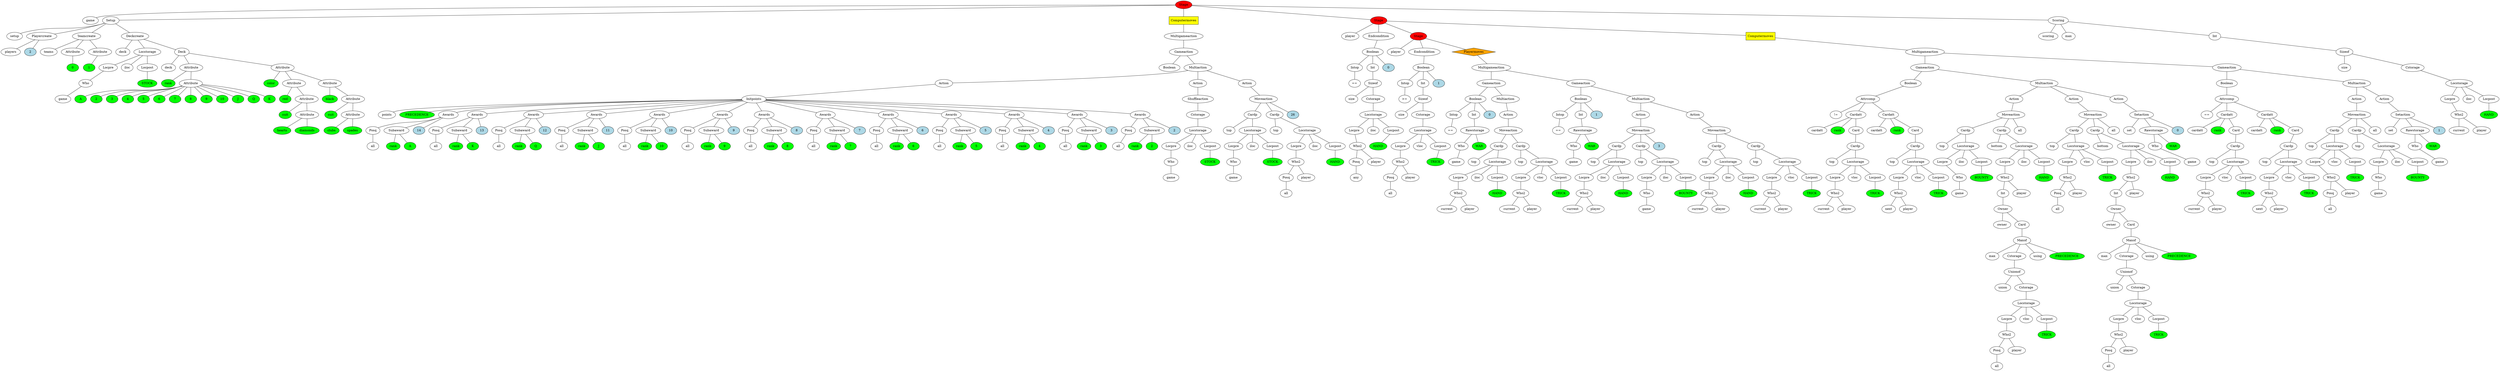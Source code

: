 graph tree{NODE0 [label="Stage" style=filled fillcolor="red"]
NODE0_1 [label="game"]
NODE0 -- NODE0_1
NODE0_2 [label="Setup" ]
NODE0_2_1 [label="setup"]
NODE0_2 -- NODE0_2_1
NODE0_2_2 [label="Playercreate" ]
NODE0_2_2_2 [label="players"]
NODE0_2_2 -- NODE0_2_2_2
NODE0_2_2_3 [label="2" style=filled fillcolor="lightblue"]
NODE0_2_2 -- NODE0_2_2_3
NODE0_2 -- NODE0_2_2
NODE0_2_4 [label="Teamcreate" ]
NODE0_2_4_1 [label="teams"]
NODE0_2_4 -- NODE0_2_4_1
NODE0_2_4_2 [label="Attribute" ]
NODE0_2_4_2_1 [fillcolor="green" style=filled label="0"]
NODE0_2_4_2 -- NODE0_2_4_2_1
NODE0_2_4 -- NODE0_2_4_2
NODE0_2_4_3 [label="Attribute" ]
NODE0_2_4_3_1 [fillcolor="green" style=filled label="1"]
NODE0_2_4_3 -- NODE0_2_4_3_1
NODE0_2_4 -- NODE0_2_4_3
NODE0_2 -- NODE0_2_4
NODE0_2_6 [label="Deckcreate" ]
NODE0_2_6_2 [label="deck"]
NODE0_2_6 -- NODE0_2_6_2
NODE0_2_6_3 [label="Locstorage" ]
NODE0_2_6_3_1 [label="Locpre" ]
NODE0_2_6_3_1_0 [label="Who" ]
NODE0_2_6_3_1_0_0 [label="game"]
NODE0_2_6_3_1_0 -- NODE0_2_6_3_1_0_0
NODE0_2_6_3_1 -- NODE0_2_6_3_1_0
NODE0_2_6_3 -- NODE0_2_6_3_1
NODE0_2_6_3_2 [label="iloc"]
NODE0_2_6_3 -- NODE0_2_6_3_2
NODE0_2_6_3_3 [label="Locpost" ]
NODE0_2_6_3_3_0 [fillcolor="green" style=filled label="STOCK"]
NODE0_2_6_3_3 -- NODE0_2_6_3_3_0
NODE0_2_6_3 -- NODE0_2_6_3_3
NODE0_2_6 -- NODE0_2_6_3
NODE0_2_6_4 [label="Deck" ]
NODE0_2_6_4_1 [label="deck"]
NODE0_2_6_4 -- NODE0_2_6_4_1
NODE0_2_6_4_2 [label="Attribute" ]
NODE0_2_6_4_2_1 [fillcolor="green" style=filled label="rank"]
NODE0_2_6_4_2 -- NODE0_2_6_4_2_1
NODE0_2_6_4_2_2 [label="Attribute" ]
NODE0_2_6_4_2_2_1 [fillcolor="green" style=filled label="A"]
NODE0_2_6_4_2_2 -- NODE0_2_6_4_2_2_1
NODE0_2_6_4_2_2_3 [fillcolor="green" style=filled label="2"]
NODE0_2_6_4_2_2 -- NODE0_2_6_4_2_2_3
NODE0_2_6_4_2_2_5 [fillcolor="green" style=filled label="3"]
NODE0_2_6_4_2_2 -- NODE0_2_6_4_2_2_5
NODE0_2_6_4_2_2_7 [fillcolor="green" style=filled label="4"]
NODE0_2_6_4_2_2 -- NODE0_2_6_4_2_2_7
NODE0_2_6_4_2_2_9 [fillcolor="green" style=filled label="5"]
NODE0_2_6_4_2_2 -- NODE0_2_6_4_2_2_9
NODE0_2_6_4_2_2_11 [fillcolor="green" style=filled label="6"]
NODE0_2_6_4_2_2 -- NODE0_2_6_4_2_2_11
NODE0_2_6_4_2_2_13 [fillcolor="green" style=filled label="7"]
NODE0_2_6_4_2_2 -- NODE0_2_6_4_2_2_13
NODE0_2_6_4_2_2_15 [fillcolor="green" style=filled label="8"]
NODE0_2_6_4_2_2 -- NODE0_2_6_4_2_2_15
NODE0_2_6_4_2_2_17 [fillcolor="green" style=filled label="9"]
NODE0_2_6_4_2_2 -- NODE0_2_6_4_2_2_17
NODE0_2_6_4_2_2_19 [fillcolor="green" style=filled label="10"]
NODE0_2_6_4_2_2 -- NODE0_2_6_4_2_2_19
NODE0_2_6_4_2_2_21 [fillcolor="green" style=filled label="J"]
NODE0_2_6_4_2_2 -- NODE0_2_6_4_2_2_21
NODE0_2_6_4_2_2_23 [fillcolor="green" style=filled label="Q"]
NODE0_2_6_4_2_2 -- NODE0_2_6_4_2_2_23
NODE0_2_6_4_2_2_25 [fillcolor="green" style=filled label="K"]
NODE0_2_6_4_2_2 -- NODE0_2_6_4_2_2_25
NODE0_2_6_4_2 -- NODE0_2_6_4_2_2
NODE0_2_6_4 -- NODE0_2_6_4_2
NODE0_2_6_4_3 [label="Attribute" ]
NODE0_2_6_4_3_1 [fillcolor="green" style=filled label="color"]
NODE0_2_6_4_3 -- NODE0_2_6_4_3_1
NODE0_2_6_4_3_2 [label="Attribute" ]
NODE0_2_6_4_3_2_1 [fillcolor="green" style=filled label="red"]
NODE0_2_6_4_3_2 -- NODE0_2_6_4_3_2_1
NODE0_2_6_4_3_2_2 [label="Attribute" ]
NODE0_2_6_4_3_2_2_1 [fillcolor="green" style=filled label="suit"]
NODE0_2_6_4_3_2_2 -- NODE0_2_6_4_3_2_2_1
NODE0_2_6_4_3_2_2_2 [label="Attribute" ]
NODE0_2_6_4_3_2_2_2_1 [fillcolor="green" style=filled label="hearts"]
NODE0_2_6_4_3_2_2_2 -- NODE0_2_6_4_3_2_2_2_1
NODE0_2_6_4_3_2_2_2_3 [fillcolor="green" style=filled label="diamonds"]
NODE0_2_6_4_3_2_2_2 -- NODE0_2_6_4_3_2_2_2_3
NODE0_2_6_4_3_2_2 -- NODE0_2_6_4_3_2_2_2
NODE0_2_6_4_3_2 -- NODE0_2_6_4_3_2_2
NODE0_2_6_4_3 -- NODE0_2_6_4_3_2
NODE0_2_6_4_3_3 [label="Attribute" ]
NODE0_2_6_4_3_3_1 [fillcolor="green" style=filled label="black"]
NODE0_2_6_4_3_3 -- NODE0_2_6_4_3_3_1
NODE0_2_6_4_3_3_2 [label="Attribute" ]
NODE0_2_6_4_3_3_2_1 [fillcolor="green" style=filled label="suit"]
NODE0_2_6_4_3_3_2 -- NODE0_2_6_4_3_3_2_1
NODE0_2_6_4_3_3_2_2 [label="Attribute" ]
NODE0_2_6_4_3_3_2_2_1 [fillcolor="green" style=filled label="clubs"]
NODE0_2_6_4_3_3_2_2 -- NODE0_2_6_4_3_3_2_2_1
NODE0_2_6_4_3_3_2_2_3 [fillcolor="green" style=filled label="spades"]
NODE0_2_6_4_3_3_2_2 -- NODE0_2_6_4_3_3_2_2_3
NODE0_2_6_4_3_3_2 -- NODE0_2_6_4_3_3_2_2
NODE0_2_6_4_3_3 -- NODE0_2_6_4_3_3_2
NODE0_2_6_4_3 -- NODE0_2_6_4_3_3
NODE0_2_6_4 -- NODE0_2_6_4_3
NODE0_2_6 -- NODE0_2_6_4
NODE0_2 -- NODE0_2_6
NODE0 -- NODE0_2
NODE0_3 [label="Computermoves"  style=filled shape=box fillcolor="yellow"]
NODE0_3_2 [label="Multigameaction" ]
NODE0_3_2_0 [label="Gameaction" ]
NODE0_3_2_0_1 [label="Boolean" ]
NODE0_3_2_0 -- NODE0_3_2_0_1
NODE0_3_2_0_2 [label="Multiaction" ]
NODE0_3_2_0_2_0 [label="Action" ]
NODE0_3_2_0_2_0_1 [label="Initpoints" ]
NODE0_3_2_0_2_0_1_1 [label="points"]
NODE0_3_2_0_2_0_1 -- NODE0_3_2_0_2_0_1_1
NODE0_3_2_0_2_0_1_2 [fillcolor="green" style=filled label="PRECEDENCE"]
NODE0_3_2_0_2_0_1 -- NODE0_3_2_0_2_0_1_2
NODE0_3_2_0_2_0_1_4 [label="Awards" ]
NODE0_3_2_0_2_0_1_4_1 [label="Posq" ]
NODE0_3_2_0_2_0_1_4_1_0 [label="all"]
NODE0_3_2_0_2_0_1_4_1 -- NODE0_3_2_0_2_0_1_4_1_0
NODE0_3_2_0_2_0_1_4 -- NODE0_3_2_0_2_0_1_4_1
NODE0_3_2_0_2_0_1_4_2 [label="Subaward" ]
NODE0_3_2_0_2_0_1_4_2_1 [fillcolor="green" style=filled label="rank"]
NODE0_3_2_0_2_0_1_4_2 -- NODE0_3_2_0_2_0_1_4_2_1
NODE0_3_2_0_2_0_1_4_2_3 [fillcolor="green" style=filled label="A"]
NODE0_3_2_0_2_0_1_4_2 -- NODE0_3_2_0_2_0_1_4_2_3
NODE0_3_2_0_2_0_1_4 -- NODE0_3_2_0_2_0_1_4_2
NODE0_3_2_0_2_0_1_4_3 [label="14" style=filled fillcolor="lightblue"]
NODE0_3_2_0_2_0_1_4 -- NODE0_3_2_0_2_0_1_4_3
NODE0_3_2_0_2_0_1 -- NODE0_3_2_0_2_0_1_4
NODE0_3_2_0_2_0_1_5 [label="Awards" ]
NODE0_3_2_0_2_0_1_5_1 [label="Posq" ]
NODE0_3_2_0_2_0_1_5_1_0 [label="all"]
NODE0_3_2_0_2_0_1_5_1 -- NODE0_3_2_0_2_0_1_5_1_0
NODE0_3_2_0_2_0_1_5 -- NODE0_3_2_0_2_0_1_5_1
NODE0_3_2_0_2_0_1_5_2 [label="Subaward" ]
NODE0_3_2_0_2_0_1_5_2_1 [fillcolor="green" style=filled label="rank"]
NODE0_3_2_0_2_0_1_5_2 -- NODE0_3_2_0_2_0_1_5_2_1
NODE0_3_2_0_2_0_1_5_2_3 [fillcolor="green" style=filled label="K"]
NODE0_3_2_0_2_0_1_5_2 -- NODE0_3_2_0_2_0_1_5_2_3
NODE0_3_2_0_2_0_1_5 -- NODE0_3_2_0_2_0_1_5_2
NODE0_3_2_0_2_0_1_5_3 [label="13" style=filled fillcolor="lightblue"]
NODE0_3_2_0_2_0_1_5 -- NODE0_3_2_0_2_0_1_5_3
NODE0_3_2_0_2_0_1 -- NODE0_3_2_0_2_0_1_5
NODE0_3_2_0_2_0_1_6 [label="Awards" ]
NODE0_3_2_0_2_0_1_6_1 [label="Posq" ]
NODE0_3_2_0_2_0_1_6_1_0 [label="all"]
NODE0_3_2_0_2_0_1_6_1 -- NODE0_3_2_0_2_0_1_6_1_0
NODE0_3_2_0_2_0_1_6 -- NODE0_3_2_0_2_0_1_6_1
NODE0_3_2_0_2_0_1_6_2 [label="Subaward" ]
NODE0_3_2_0_2_0_1_6_2_1 [fillcolor="green" style=filled label="rank"]
NODE0_3_2_0_2_0_1_6_2 -- NODE0_3_2_0_2_0_1_6_2_1
NODE0_3_2_0_2_0_1_6_2_3 [fillcolor="green" style=filled label="Q"]
NODE0_3_2_0_2_0_1_6_2 -- NODE0_3_2_0_2_0_1_6_2_3
NODE0_3_2_0_2_0_1_6 -- NODE0_3_2_0_2_0_1_6_2
NODE0_3_2_0_2_0_1_6_3 [label="12" style=filled fillcolor="lightblue"]
NODE0_3_2_0_2_0_1_6 -- NODE0_3_2_0_2_0_1_6_3
NODE0_3_2_0_2_0_1 -- NODE0_3_2_0_2_0_1_6
NODE0_3_2_0_2_0_1_7 [label="Awards" ]
NODE0_3_2_0_2_0_1_7_1 [label="Posq" ]
NODE0_3_2_0_2_0_1_7_1_0 [label="all"]
NODE0_3_2_0_2_0_1_7_1 -- NODE0_3_2_0_2_0_1_7_1_0
NODE0_3_2_0_2_0_1_7 -- NODE0_3_2_0_2_0_1_7_1
NODE0_3_2_0_2_0_1_7_2 [label="Subaward" ]
NODE0_3_2_0_2_0_1_7_2_1 [fillcolor="green" style=filled label="rank"]
NODE0_3_2_0_2_0_1_7_2 -- NODE0_3_2_0_2_0_1_7_2_1
NODE0_3_2_0_2_0_1_7_2_3 [fillcolor="green" style=filled label="J"]
NODE0_3_2_0_2_0_1_7_2 -- NODE0_3_2_0_2_0_1_7_2_3
NODE0_3_2_0_2_0_1_7 -- NODE0_3_2_0_2_0_1_7_2
NODE0_3_2_0_2_0_1_7_3 [label="11" style=filled fillcolor="lightblue"]
NODE0_3_2_0_2_0_1_7 -- NODE0_3_2_0_2_0_1_7_3
NODE0_3_2_0_2_0_1 -- NODE0_3_2_0_2_0_1_7
NODE0_3_2_0_2_0_1_8 [label="Awards" ]
NODE0_3_2_0_2_0_1_8_1 [label="Posq" ]
NODE0_3_2_0_2_0_1_8_1_0 [label="all"]
NODE0_3_2_0_2_0_1_8_1 -- NODE0_3_2_0_2_0_1_8_1_0
NODE0_3_2_0_2_0_1_8 -- NODE0_3_2_0_2_0_1_8_1
NODE0_3_2_0_2_0_1_8_2 [label="Subaward" ]
NODE0_3_2_0_2_0_1_8_2_1 [fillcolor="green" style=filled label="rank"]
NODE0_3_2_0_2_0_1_8_2 -- NODE0_3_2_0_2_0_1_8_2_1
NODE0_3_2_0_2_0_1_8_2_3 [fillcolor="green" style=filled label="10"]
NODE0_3_2_0_2_0_1_8_2 -- NODE0_3_2_0_2_0_1_8_2_3
NODE0_3_2_0_2_0_1_8 -- NODE0_3_2_0_2_0_1_8_2
NODE0_3_2_0_2_0_1_8_3 [label="10" style=filled fillcolor="lightblue"]
NODE0_3_2_0_2_0_1_8 -- NODE0_3_2_0_2_0_1_8_3
NODE0_3_2_0_2_0_1 -- NODE0_3_2_0_2_0_1_8
NODE0_3_2_0_2_0_1_9 [label="Awards" ]
NODE0_3_2_0_2_0_1_9_1 [label="Posq" ]
NODE0_3_2_0_2_0_1_9_1_0 [label="all"]
NODE0_3_2_0_2_0_1_9_1 -- NODE0_3_2_0_2_0_1_9_1_0
NODE0_3_2_0_2_0_1_9 -- NODE0_3_2_0_2_0_1_9_1
NODE0_3_2_0_2_0_1_9_2 [label="Subaward" ]
NODE0_3_2_0_2_0_1_9_2_1 [fillcolor="green" style=filled label="rank"]
NODE0_3_2_0_2_0_1_9_2 -- NODE0_3_2_0_2_0_1_9_2_1
NODE0_3_2_0_2_0_1_9_2_3 [fillcolor="green" style=filled label="9"]
NODE0_3_2_0_2_0_1_9_2 -- NODE0_3_2_0_2_0_1_9_2_3
NODE0_3_2_0_2_0_1_9 -- NODE0_3_2_0_2_0_1_9_2
NODE0_3_2_0_2_0_1_9_3 [label="9" style=filled fillcolor="lightblue"]
NODE0_3_2_0_2_0_1_9 -- NODE0_3_2_0_2_0_1_9_3
NODE0_3_2_0_2_0_1 -- NODE0_3_2_0_2_0_1_9
NODE0_3_2_0_2_0_1_10 [label="Awards" ]
NODE0_3_2_0_2_0_1_10_1 [label="Posq" ]
NODE0_3_2_0_2_0_1_10_1_0 [label="all"]
NODE0_3_2_0_2_0_1_10_1 -- NODE0_3_2_0_2_0_1_10_1_0
NODE0_3_2_0_2_0_1_10 -- NODE0_3_2_0_2_0_1_10_1
NODE0_3_2_0_2_0_1_10_2 [label="Subaward" ]
NODE0_3_2_0_2_0_1_10_2_1 [fillcolor="green" style=filled label="rank"]
NODE0_3_2_0_2_0_1_10_2 -- NODE0_3_2_0_2_0_1_10_2_1
NODE0_3_2_0_2_0_1_10_2_3 [fillcolor="green" style=filled label="8"]
NODE0_3_2_0_2_0_1_10_2 -- NODE0_3_2_0_2_0_1_10_2_3
NODE0_3_2_0_2_0_1_10 -- NODE0_3_2_0_2_0_1_10_2
NODE0_3_2_0_2_0_1_10_3 [label="8" style=filled fillcolor="lightblue"]
NODE0_3_2_0_2_0_1_10 -- NODE0_3_2_0_2_0_1_10_3
NODE0_3_2_0_2_0_1 -- NODE0_3_2_0_2_0_1_10
NODE0_3_2_0_2_0_1_11 [label="Awards" ]
NODE0_3_2_0_2_0_1_11_1 [label="Posq" ]
NODE0_3_2_0_2_0_1_11_1_0 [label="all"]
NODE0_3_2_0_2_0_1_11_1 -- NODE0_3_2_0_2_0_1_11_1_0
NODE0_3_2_0_2_0_1_11 -- NODE0_3_2_0_2_0_1_11_1
NODE0_3_2_0_2_0_1_11_2 [label="Subaward" ]
NODE0_3_2_0_2_0_1_11_2_1 [fillcolor="green" style=filled label="rank"]
NODE0_3_2_0_2_0_1_11_2 -- NODE0_3_2_0_2_0_1_11_2_1
NODE0_3_2_0_2_0_1_11_2_3 [fillcolor="green" style=filled label="7"]
NODE0_3_2_0_2_0_1_11_2 -- NODE0_3_2_0_2_0_1_11_2_3
NODE0_3_2_0_2_0_1_11 -- NODE0_3_2_0_2_0_1_11_2
NODE0_3_2_0_2_0_1_11_3 [label="7" style=filled fillcolor="lightblue"]
NODE0_3_2_0_2_0_1_11 -- NODE0_3_2_0_2_0_1_11_3
NODE0_3_2_0_2_0_1 -- NODE0_3_2_0_2_0_1_11
NODE0_3_2_0_2_0_1_12 [label="Awards" ]
NODE0_3_2_0_2_0_1_12_1 [label="Posq" ]
NODE0_3_2_0_2_0_1_12_1_0 [label="all"]
NODE0_3_2_0_2_0_1_12_1 -- NODE0_3_2_0_2_0_1_12_1_0
NODE0_3_2_0_2_0_1_12 -- NODE0_3_2_0_2_0_1_12_1
NODE0_3_2_0_2_0_1_12_2 [label="Subaward" ]
NODE0_3_2_0_2_0_1_12_2_1 [fillcolor="green" style=filled label="rank"]
NODE0_3_2_0_2_0_1_12_2 -- NODE0_3_2_0_2_0_1_12_2_1
NODE0_3_2_0_2_0_1_12_2_3 [fillcolor="green" style=filled label="6"]
NODE0_3_2_0_2_0_1_12_2 -- NODE0_3_2_0_2_0_1_12_2_3
NODE0_3_2_0_2_0_1_12 -- NODE0_3_2_0_2_0_1_12_2
NODE0_3_2_0_2_0_1_12_3 [label="6" style=filled fillcolor="lightblue"]
NODE0_3_2_0_2_0_1_12 -- NODE0_3_2_0_2_0_1_12_3
NODE0_3_2_0_2_0_1 -- NODE0_3_2_0_2_0_1_12
NODE0_3_2_0_2_0_1_13 [label="Awards" ]
NODE0_3_2_0_2_0_1_13_1 [label="Posq" ]
NODE0_3_2_0_2_0_1_13_1_0 [label="all"]
NODE0_3_2_0_2_0_1_13_1 -- NODE0_3_2_0_2_0_1_13_1_0
NODE0_3_2_0_2_0_1_13 -- NODE0_3_2_0_2_0_1_13_1
NODE0_3_2_0_2_0_1_13_2 [label="Subaward" ]
NODE0_3_2_0_2_0_1_13_2_1 [fillcolor="green" style=filled label="rank"]
NODE0_3_2_0_2_0_1_13_2 -- NODE0_3_2_0_2_0_1_13_2_1
NODE0_3_2_0_2_0_1_13_2_3 [fillcolor="green" style=filled label="5"]
NODE0_3_2_0_2_0_1_13_2 -- NODE0_3_2_0_2_0_1_13_2_3
NODE0_3_2_0_2_0_1_13 -- NODE0_3_2_0_2_0_1_13_2
NODE0_3_2_0_2_0_1_13_3 [label="5" style=filled fillcolor="lightblue"]
NODE0_3_2_0_2_0_1_13 -- NODE0_3_2_0_2_0_1_13_3
NODE0_3_2_0_2_0_1 -- NODE0_3_2_0_2_0_1_13
NODE0_3_2_0_2_0_1_14 [label="Awards" ]
NODE0_3_2_0_2_0_1_14_1 [label="Posq" ]
NODE0_3_2_0_2_0_1_14_1_0 [label="all"]
NODE0_3_2_0_2_0_1_14_1 -- NODE0_3_2_0_2_0_1_14_1_0
NODE0_3_2_0_2_0_1_14 -- NODE0_3_2_0_2_0_1_14_1
NODE0_3_2_0_2_0_1_14_2 [label="Subaward" ]
NODE0_3_2_0_2_0_1_14_2_1 [fillcolor="green" style=filled label="rank"]
NODE0_3_2_0_2_0_1_14_2 -- NODE0_3_2_0_2_0_1_14_2_1
NODE0_3_2_0_2_0_1_14_2_3 [fillcolor="green" style=filled label="4"]
NODE0_3_2_0_2_0_1_14_2 -- NODE0_3_2_0_2_0_1_14_2_3
NODE0_3_2_0_2_0_1_14 -- NODE0_3_2_0_2_0_1_14_2
NODE0_3_2_0_2_0_1_14_3 [label="4" style=filled fillcolor="lightblue"]
NODE0_3_2_0_2_0_1_14 -- NODE0_3_2_0_2_0_1_14_3
NODE0_3_2_0_2_0_1 -- NODE0_3_2_0_2_0_1_14
NODE0_3_2_0_2_0_1_15 [label="Awards" ]
NODE0_3_2_0_2_0_1_15_1 [label="Posq" ]
NODE0_3_2_0_2_0_1_15_1_0 [label="all"]
NODE0_3_2_0_2_0_1_15_1 -- NODE0_3_2_0_2_0_1_15_1_0
NODE0_3_2_0_2_0_1_15 -- NODE0_3_2_0_2_0_1_15_1
NODE0_3_2_0_2_0_1_15_2 [label="Subaward" ]
NODE0_3_2_0_2_0_1_15_2_1 [fillcolor="green" style=filled label="rank"]
NODE0_3_2_0_2_0_1_15_2 -- NODE0_3_2_0_2_0_1_15_2_1
NODE0_3_2_0_2_0_1_15_2_3 [fillcolor="green" style=filled label="3"]
NODE0_3_2_0_2_0_1_15_2 -- NODE0_3_2_0_2_0_1_15_2_3
NODE0_3_2_0_2_0_1_15 -- NODE0_3_2_0_2_0_1_15_2
NODE0_3_2_0_2_0_1_15_3 [label="3" style=filled fillcolor="lightblue"]
NODE0_3_2_0_2_0_1_15 -- NODE0_3_2_0_2_0_1_15_3
NODE0_3_2_0_2_0_1 -- NODE0_3_2_0_2_0_1_15
NODE0_3_2_0_2_0_1_16 [label="Awards" ]
NODE0_3_2_0_2_0_1_16_1 [label="Posq" ]
NODE0_3_2_0_2_0_1_16_1_0 [label="all"]
NODE0_3_2_0_2_0_1_16_1 -- NODE0_3_2_0_2_0_1_16_1_0
NODE0_3_2_0_2_0_1_16 -- NODE0_3_2_0_2_0_1_16_1
NODE0_3_2_0_2_0_1_16_2 [label="Subaward" ]
NODE0_3_2_0_2_0_1_16_2_1 [fillcolor="green" style=filled label="rank"]
NODE0_3_2_0_2_0_1_16_2 -- NODE0_3_2_0_2_0_1_16_2_1
NODE0_3_2_0_2_0_1_16_2_3 [fillcolor="green" style=filled label="2"]
NODE0_3_2_0_2_0_1_16_2 -- NODE0_3_2_0_2_0_1_16_2_3
NODE0_3_2_0_2_0_1_16 -- NODE0_3_2_0_2_0_1_16_2
NODE0_3_2_0_2_0_1_16_3 [label="2" style=filled fillcolor="lightblue"]
NODE0_3_2_0_2_0_1_16 -- NODE0_3_2_0_2_0_1_16_3
NODE0_3_2_0_2_0_1 -- NODE0_3_2_0_2_0_1_16
NODE0_3_2_0_2_0 -- NODE0_3_2_0_2_0_1
NODE0_3_2_0_2 -- NODE0_3_2_0_2_0
NODE0_3_2_0_2_1 [label="Action" ]
NODE0_3_2_0_2_1_1 [label="Shuffleaction" ]
NODE0_3_2_0_2_1_1_1 [label="Cstorage" ]
NODE0_3_2_0_2_1_1_1_0 [label="Locstorage" ]
NODE0_3_2_0_2_1_1_1_0_1 [label="Locpre" ]
NODE0_3_2_0_2_1_1_1_0_1_0 [label="Who" ]
NODE0_3_2_0_2_1_1_1_0_1_0_0 [label="game"]
NODE0_3_2_0_2_1_1_1_0_1_0 -- NODE0_3_2_0_2_1_1_1_0_1_0_0
NODE0_3_2_0_2_1_1_1_0_1 -- NODE0_3_2_0_2_1_1_1_0_1_0
NODE0_3_2_0_2_1_1_1_0 -- NODE0_3_2_0_2_1_1_1_0_1
NODE0_3_2_0_2_1_1_1_0_2 [label="iloc"]
NODE0_3_2_0_2_1_1_1_0 -- NODE0_3_2_0_2_1_1_1_0_2
NODE0_3_2_0_2_1_1_1_0_3 [label="Locpost" ]
NODE0_3_2_0_2_1_1_1_0_3_0 [fillcolor="green" style=filled label="STOCK"]
NODE0_3_2_0_2_1_1_1_0_3 -- NODE0_3_2_0_2_1_1_1_0_3_0
NODE0_3_2_0_2_1_1_1_0 -- NODE0_3_2_0_2_1_1_1_0_3
NODE0_3_2_0_2_1_1_1 -- NODE0_3_2_0_2_1_1_1_0
NODE0_3_2_0_2_1_1 -- NODE0_3_2_0_2_1_1_1
NODE0_3_2_0_2_1 -- NODE0_3_2_0_2_1_1
NODE0_3_2_0_2 -- NODE0_3_2_0_2_1
NODE0_3_2_0_2_2 [label="Action" ]
NODE0_3_2_0_2_2_1 [label="Moveaction" ]
NODE0_3_2_0_2_2_1_1 [label="Cardp" ]
NODE0_3_2_0_2_2_1_1_1 [label="top"]
NODE0_3_2_0_2_2_1_1 -- NODE0_3_2_0_2_2_1_1_1
NODE0_3_2_0_2_2_1_1_2 [label="Locstorage" ]
NODE0_3_2_0_2_2_1_1_2_1 [label="Locpre" ]
NODE0_3_2_0_2_2_1_1_2_1_0 [label="Who" ]
NODE0_3_2_0_2_2_1_1_2_1_0_0 [label="game"]
NODE0_3_2_0_2_2_1_1_2_1_0 -- NODE0_3_2_0_2_2_1_1_2_1_0_0
NODE0_3_2_0_2_2_1_1_2_1 -- NODE0_3_2_0_2_2_1_1_2_1_0
NODE0_3_2_0_2_2_1_1_2 -- NODE0_3_2_0_2_2_1_1_2_1
NODE0_3_2_0_2_2_1_1_2_2 [label="iloc"]
NODE0_3_2_0_2_2_1_1_2 -- NODE0_3_2_0_2_2_1_1_2_2
NODE0_3_2_0_2_2_1_1_2_3 [label="Locpost" ]
NODE0_3_2_0_2_2_1_1_2_3_0 [fillcolor="green" style=filled label="STOCK"]
NODE0_3_2_0_2_2_1_1_2_3 -- NODE0_3_2_0_2_2_1_1_2_3_0
NODE0_3_2_0_2_2_1_1_2 -- NODE0_3_2_0_2_2_1_1_2_3
NODE0_3_2_0_2_2_1_1 -- NODE0_3_2_0_2_2_1_1_2
NODE0_3_2_0_2_2_1 -- NODE0_3_2_0_2_2_1_1
NODE0_3_2_0_2_2_1_2 [label="Cardp" ]
NODE0_3_2_0_2_2_1_2_1 [label="top"]
NODE0_3_2_0_2_2_1_2 -- NODE0_3_2_0_2_2_1_2_1
NODE0_3_2_0_2_2_1_2_2 [label="Locstorage" ]
NODE0_3_2_0_2_2_1_2_2_1 [label="Locpre" ]
NODE0_3_2_0_2_2_1_2_2_1_0 [label="Who2" ]
NODE0_3_2_0_2_2_1_2_2_1_0_1 [label="Posq" ]
NODE0_3_2_0_2_2_1_2_2_1_0_1_0 [label="all"]
NODE0_3_2_0_2_2_1_2_2_1_0_1 -- NODE0_3_2_0_2_2_1_2_2_1_0_1_0
NODE0_3_2_0_2_2_1_2_2_1_0 -- NODE0_3_2_0_2_2_1_2_2_1_0_1
NODE0_3_2_0_2_2_1_2_2_1_0_2 [label="player"]
NODE0_3_2_0_2_2_1_2_2_1_0 -- NODE0_3_2_0_2_2_1_2_2_1_0_2
NODE0_3_2_0_2_2_1_2_2_1 -- NODE0_3_2_0_2_2_1_2_2_1_0
NODE0_3_2_0_2_2_1_2_2 -- NODE0_3_2_0_2_2_1_2_2_1
NODE0_3_2_0_2_2_1_2_2_2 [label="iloc"]
NODE0_3_2_0_2_2_1_2_2 -- NODE0_3_2_0_2_2_1_2_2_2
NODE0_3_2_0_2_2_1_2_2_3 [label="Locpost" ]
NODE0_3_2_0_2_2_1_2_2_3_0 [fillcolor="green" style=filled label="HAND"]
NODE0_3_2_0_2_2_1_2_2_3 -- NODE0_3_2_0_2_2_1_2_2_3_0
NODE0_3_2_0_2_2_1_2_2 -- NODE0_3_2_0_2_2_1_2_2_3
NODE0_3_2_0_2_2_1_2 -- NODE0_3_2_0_2_2_1_2_2
NODE0_3_2_0_2_2_1 -- NODE0_3_2_0_2_2_1_2
NODE0_3_2_0_2_2_1_3 [label="26" style=filled fillcolor="lightblue"]
NODE0_3_2_0_2_2_1 -- NODE0_3_2_0_2_2_1_3
NODE0_3_2_0_2_2 -- NODE0_3_2_0_2_2_1
NODE0_3_2_0_2 -- NODE0_3_2_0_2_2
NODE0_3_2_0 -- NODE0_3_2_0_2
NODE0_3_2 -- NODE0_3_2_0
NODE0_3 -- NODE0_3_2
NODE0 -- NODE0_3
NODE0_4 [label="Stage"  style=filled fillcolor="red"]
NODE0_4_2 [label="player"]
NODE0_4 -- NODE0_4_2
NODE0_4_3 [label="Endcondition" ]
NODE0_4_3_2 [label="Boolean" ]
NODE0_4_3_2_1 [label="Intop" ]
NODE0_4_3_2_1_0 [label="=="]
NODE0_4_3_2_1 -- NODE0_4_3_2_1_0
NODE0_4_3_2 -- NODE0_4_3_2_1
NODE0_4_3_2_2 [label="Int" ]
NODE0_4_3_2_2_0 [label="Sizeof" ]
NODE0_4_3_2_2_0_1 [label="size"]
NODE0_4_3_2_2_0 -- NODE0_4_3_2_2_0_1
NODE0_4_3_2_2_0_2 [label="Cstorage" ]
NODE0_4_3_2_2_0_2_0 [label="Locstorage" ]
NODE0_4_3_2_2_0_2_0_1 [label="Locpre" ]
NODE0_4_3_2_2_0_2_0_1_0 [label="Who2" ]
NODE0_4_3_2_2_0_2_0_1_0_1 [label="Posq" ]
NODE0_4_3_2_2_0_2_0_1_0_1_0 [label="any"]
NODE0_4_3_2_2_0_2_0_1_0_1 -- NODE0_4_3_2_2_0_2_0_1_0_1_0
NODE0_4_3_2_2_0_2_0_1_0 -- NODE0_4_3_2_2_0_2_0_1_0_1
NODE0_4_3_2_2_0_2_0_1_0_2 [label="player"]
NODE0_4_3_2_2_0_2_0_1_0 -- NODE0_4_3_2_2_0_2_0_1_0_2
NODE0_4_3_2_2_0_2_0_1 -- NODE0_4_3_2_2_0_2_0_1_0
NODE0_4_3_2_2_0_2_0 -- NODE0_4_3_2_2_0_2_0_1
NODE0_4_3_2_2_0_2_0_2 [label="iloc"]
NODE0_4_3_2_2_0_2_0 -- NODE0_4_3_2_2_0_2_0_2
NODE0_4_3_2_2_0_2_0_3 [label="Locpost" ]
NODE0_4_3_2_2_0_2_0_3_0 [fillcolor="green" style=filled label="HAND"]
NODE0_4_3_2_2_0_2_0_3 -- NODE0_4_3_2_2_0_2_0_3_0
NODE0_4_3_2_2_0_2_0 -- NODE0_4_3_2_2_0_2_0_3
NODE0_4_3_2_2_0_2 -- NODE0_4_3_2_2_0_2_0
NODE0_4_3_2_2_0 -- NODE0_4_3_2_2_0_2
NODE0_4_3_2_2 -- NODE0_4_3_2_2_0
NODE0_4_3_2 -- NODE0_4_3_2_2
NODE0_4_3_2_3 [label="0" style=filled fillcolor="lightblue"]
NODE0_4_3_2 -- NODE0_4_3_2_3
NODE0_4_3 -- NODE0_4_3_2
NODE0_4 -- NODE0_4_3
NODE0_4_4 [label="Stage"  style=filled fillcolor="red"]
NODE0_4_4_2 [label="player"]
NODE0_4_4 -- NODE0_4_4_2
NODE0_4_4_3 [label="Endcondition" ]
NODE0_4_4_3_2 [label="Boolean" ]
NODE0_4_4_3_2_1 [label="Intop" ]
NODE0_4_4_3_2_1_0 [label=">="]
NODE0_4_4_3_2_1 -- NODE0_4_4_3_2_1_0
NODE0_4_4_3_2 -- NODE0_4_4_3_2_1
NODE0_4_4_3_2_2 [label="Int" ]
NODE0_4_4_3_2_2_0 [label="Sizeof" ]
NODE0_4_4_3_2_2_0_1 [label="size"]
NODE0_4_4_3_2_2_0 -- NODE0_4_4_3_2_2_0_1
NODE0_4_4_3_2_2_0_2 [label="Cstorage" ]
NODE0_4_4_3_2_2_0_2_0 [label="Locstorage" ]
NODE0_4_4_3_2_2_0_2_0_1 [label="Locpre" ]
NODE0_4_4_3_2_2_0_2_0_1_0 [label="Who2" ]
NODE0_4_4_3_2_2_0_2_0_1_0_1 [label="Posq" ]
NODE0_4_4_3_2_2_0_2_0_1_0_1_0 [label="all"]
NODE0_4_4_3_2_2_0_2_0_1_0_1 -- NODE0_4_4_3_2_2_0_2_0_1_0_1_0
NODE0_4_4_3_2_2_0_2_0_1_0 -- NODE0_4_4_3_2_2_0_2_0_1_0_1
NODE0_4_4_3_2_2_0_2_0_1_0_2 [label="player"]
NODE0_4_4_3_2_2_0_2_0_1_0 -- NODE0_4_4_3_2_2_0_2_0_1_0_2
NODE0_4_4_3_2_2_0_2_0_1 -- NODE0_4_4_3_2_2_0_2_0_1_0
NODE0_4_4_3_2_2_0_2_0 -- NODE0_4_4_3_2_2_0_2_0_1
NODE0_4_4_3_2_2_0_2_0_2 [label="vloc"]
NODE0_4_4_3_2_2_0_2_0 -- NODE0_4_4_3_2_2_0_2_0_2
NODE0_4_4_3_2_2_0_2_0_3 [label="Locpost" ]
NODE0_4_4_3_2_2_0_2_0_3_0 [fillcolor="green" style=filled label="TRICK"]
NODE0_4_4_3_2_2_0_2_0_3 -- NODE0_4_4_3_2_2_0_2_0_3_0
NODE0_4_4_3_2_2_0_2_0 -- NODE0_4_4_3_2_2_0_2_0_3
NODE0_4_4_3_2_2_0_2 -- NODE0_4_4_3_2_2_0_2_0
NODE0_4_4_3_2_2_0 -- NODE0_4_4_3_2_2_0_2
NODE0_4_4_3_2_2 -- NODE0_4_4_3_2_2_0
NODE0_4_4_3_2 -- NODE0_4_4_3_2_2
NODE0_4_4_3_2_3 [label="1" style=filled fillcolor="lightblue"]
NODE0_4_4_3_2 -- NODE0_4_4_3_2_3
NODE0_4_4_3 -- NODE0_4_4_3_2
NODE0_4_4 -- NODE0_4_4_3
NODE0_4_4_4 [label="Playermoves"  style=filled shape=diamond fillcolor="orange"]
NODE0_4_4_4_2 [label="Multigameaction" ]
NODE0_4_4_4_2_0 [label="Gameaction" ]
NODE0_4_4_4_2_0_1 [label="Boolean" ]
NODE0_4_4_4_2_0_1_1 [label="Intop" ]
NODE0_4_4_4_2_0_1_1_0 [label="=="]
NODE0_4_4_4_2_0_1_1 -- NODE0_4_4_4_2_0_1_1_0
NODE0_4_4_4_2_0_1 -- NODE0_4_4_4_2_0_1_1
NODE0_4_4_4_2_0_1_2 [label="Int" ]
NODE0_4_4_4_2_0_1_2_0 [label="Rawstorage" ]
NODE0_4_4_4_2_0_1_2_0_1 [label="Who" ]
NODE0_4_4_4_2_0_1_2_0_1_0 [label="game"]
NODE0_4_4_4_2_0_1_2_0_1 -- NODE0_4_4_4_2_0_1_2_0_1_0
NODE0_4_4_4_2_0_1_2_0 -- NODE0_4_4_4_2_0_1_2_0_1
NODE0_4_4_4_2_0_1_2_0_3 [fillcolor="green" style=filled label="WAR"]
NODE0_4_4_4_2_0_1_2_0 -- NODE0_4_4_4_2_0_1_2_0_3
NODE0_4_4_4_2_0_1_2 -- NODE0_4_4_4_2_0_1_2_0
NODE0_4_4_4_2_0_1 -- NODE0_4_4_4_2_0_1_2
NODE0_4_4_4_2_0_1_3 [label="0" style=filled fillcolor="lightblue"]
NODE0_4_4_4_2_0_1 -- NODE0_4_4_4_2_0_1_3
NODE0_4_4_4_2_0 -- NODE0_4_4_4_2_0_1
NODE0_4_4_4_2_0_2 [label="Multiaction" ]
NODE0_4_4_4_2_0_2_0 [label="Action" ]
NODE0_4_4_4_2_0_2_0_1 [label="Moveaction" ]
NODE0_4_4_4_2_0_2_0_1_1 [label="Cardp" ]
NODE0_4_4_4_2_0_2_0_1_1_1 [label="top"]
NODE0_4_4_4_2_0_2_0_1_1 -- NODE0_4_4_4_2_0_2_0_1_1_1
NODE0_4_4_4_2_0_2_0_1_1_2 [label="Locstorage" ]
NODE0_4_4_4_2_0_2_0_1_1_2_1 [label="Locpre" ]
NODE0_4_4_4_2_0_2_0_1_1_2_1_0 [label="Who2" ]
NODE0_4_4_4_2_0_2_0_1_1_2_1_0_1 [label="current"]
NODE0_4_4_4_2_0_2_0_1_1_2_1_0 -- NODE0_4_4_4_2_0_2_0_1_1_2_1_0_1
NODE0_4_4_4_2_0_2_0_1_1_2_1_0_2 [label="player"]
NODE0_4_4_4_2_0_2_0_1_1_2_1_0 -- NODE0_4_4_4_2_0_2_0_1_1_2_1_0_2
NODE0_4_4_4_2_0_2_0_1_1_2_1 -- NODE0_4_4_4_2_0_2_0_1_1_2_1_0
NODE0_4_4_4_2_0_2_0_1_1_2 -- NODE0_4_4_4_2_0_2_0_1_1_2_1
NODE0_4_4_4_2_0_2_0_1_1_2_2 [label="iloc"]
NODE0_4_4_4_2_0_2_0_1_1_2 -- NODE0_4_4_4_2_0_2_0_1_1_2_2
NODE0_4_4_4_2_0_2_0_1_1_2_3 [label="Locpost" ]
NODE0_4_4_4_2_0_2_0_1_1_2_3_0 [fillcolor="green" style=filled label="HAND"]
NODE0_4_4_4_2_0_2_0_1_1_2_3 -- NODE0_4_4_4_2_0_2_0_1_1_2_3_0
NODE0_4_4_4_2_0_2_0_1_1_2 -- NODE0_4_4_4_2_0_2_0_1_1_2_3
NODE0_4_4_4_2_0_2_0_1_1 -- NODE0_4_4_4_2_0_2_0_1_1_2
NODE0_4_4_4_2_0_2_0_1 -- NODE0_4_4_4_2_0_2_0_1_1
NODE0_4_4_4_2_0_2_0_1_2 [label="Cardp" ]
NODE0_4_4_4_2_0_2_0_1_2_1 [label="top"]
NODE0_4_4_4_2_0_2_0_1_2 -- NODE0_4_4_4_2_0_2_0_1_2_1
NODE0_4_4_4_2_0_2_0_1_2_2 [label="Locstorage" ]
NODE0_4_4_4_2_0_2_0_1_2_2_1 [label="Locpre" ]
NODE0_4_4_4_2_0_2_0_1_2_2_1_0 [label="Who2" ]
NODE0_4_4_4_2_0_2_0_1_2_2_1_0_1 [label="current"]
NODE0_4_4_4_2_0_2_0_1_2_2_1_0 -- NODE0_4_4_4_2_0_2_0_1_2_2_1_0_1
NODE0_4_4_4_2_0_2_0_1_2_2_1_0_2 [label="player"]
NODE0_4_4_4_2_0_2_0_1_2_2_1_0 -- NODE0_4_4_4_2_0_2_0_1_2_2_1_0_2
NODE0_4_4_4_2_0_2_0_1_2_2_1 -- NODE0_4_4_4_2_0_2_0_1_2_2_1_0
NODE0_4_4_4_2_0_2_0_1_2_2 -- NODE0_4_4_4_2_0_2_0_1_2_2_1
NODE0_4_4_4_2_0_2_0_1_2_2_2 [label="vloc"]
NODE0_4_4_4_2_0_2_0_1_2_2 -- NODE0_4_4_4_2_0_2_0_1_2_2_2
NODE0_4_4_4_2_0_2_0_1_2_2_3 [label="Locpost" ]
NODE0_4_4_4_2_0_2_0_1_2_2_3_0 [fillcolor="green" style=filled label="TRICK"]
NODE0_4_4_4_2_0_2_0_1_2_2_3 -- NODE0_4_4_4_2_0_2_0_1_2_2_3_0
NODE0_4_4_4_2_0_2_0_1_2_2 -- NODE0_4_4_4_2_0_2_0_1_2_2_3
NODE0_4_4_4_2_0_2_0_1_2 -- NODE0_4_4_4_2_0_2_0_1_2_2
NODE0_4_4_4_2_0_2_0_1 -- NODE0_4_4_4_2_0_2_0_1_2
NODE0_4_4_4_2_0_2_0 -- NODE0_4_4_4_2_0_2_0_1
NODE0_4_4_4_2_0_2 -- NODE0_4_4_4_2_0_2_0
NODE0_4_4_4_2_0 -- NODE0_4_4_4_2_0_2
NODE0_4_4_4_2 -- NODE0_4_4_4_2_0
NODE0_4_4_4_2_1 [label="Gameaction" ]
NODE0_4_4_4_2_1_1 [label="Boolean" ]
NODE0_4_4_4_2_1_1_1 [label="Intop" ]
NODE0_4_4_4_2_1_1_1_0 [label="=="]
NODE0_4_4_4_2_1_1_1 -- NODE0_4_4_4_2_1_1_1_0
NODE0_4_4_4_2_1_1 -- NODE0_4_4_4_2_1_1_1
NODE0_4_4_4_2_1_1_2 [label="Int" ]
NODE0_4_4_4_2_1_1_2_0 [label="Rawstorage" ]
NODE0_4_4_4_2_1_1_2_0_1 [label="Who" ]
NODE0_4_4_4_2_1_1_2_0_1_0 [label="game"]
NODE0_4_4_4_2_1_1_2_0_1 -- NODE0_4_4_4_2_1_1_2_0_1_0
NODE0_4_4_4_2_1_1_2_0 -- NODE0_4_4_4_2_1_1_2_0_1
NODE0_4_4_4_2_1_1_2_0_3 [fillcolor="green" style=filled label="WAR"]
NODE0_4_4_4_2_1_1_2_0 -- NODE0_4_4_4_2_1_1_2_0_3
NODE0_4_4_4_2_1_1_2 -- NODE0_4_4_4_2_1_1_2_0
NODE0_4_4_4_2_1_1 -- NODE0_4_4_4_2_1_1_2
NODE0_4_4_4_2_1_1_3 [label="1" style=filled fillcolor="lightblue"]
NODE0_4_4_4_2_1_1 -- NODE0_4_4_4_2_1_1_3
NODE0_4_4_4_2_1 -- NODE0_4_4_4_2_1_1
NODE0_4_4_4_2_1_2 [label="Multiaction" ]
NODE0_4_4_4_2_1_2_0 [label="Action" ]
NODE0_4_4_4_2_1_2_0_1 [label="Moveaction" ]
NODE0_4_4_4_2_1_2_0_1_1 [label="Cardp" ]
NODE0_4_4_4_2_1_2_0_1_1_1 [label="top"]
NODE0_4_4_4_2_1_2_0_1_1 -- NODE0_4_4_4_2_1_2_0_1_1_1
NODE0_4_4_4_2_1_2_0_1_1_2 [label="Locstorage" ]
NODE0_4_4_4_2_1_2_0_1_1_2_1 [label="Locpre" ]
NODE0_4_4_4_2_1_2_0_1_1_2_1_0 [label="Who2" ]
NODE0_4_4_4_2_1_2_0_1_1_2_1_0_1 [label="current"]
NODE0_4_4_4_2_1_2_0_1_1_2_1_0 -- NODE0_4_4_4_2_1_2_0_1_1_2_1_0_1
NODE0_4_4_4_2_1_2_0_1_1_2_1_0_2 [label="player"]
NODE0_4_4_4_2_1_2_0_1_1_2_1_0 -- NODE0_4_4_4_2_1_2_0_1_1_2_1_0_2
NODE0_4_4_4_2_1_2_0_1_1_2_1 -- NODE0_4_4_4_2_1_2_0_1_1_2_1_0
NODE0_4_4_4_2_1_2_0_1_1_2 -- NODE0_4_4_4_2_1_2_0_1_1_2_1
NODE0_4_4_4_2_1_2_0_1_1_2_2 [label="iloc"]
NODE0_4_4_4_2_1_2_0_1_1_2 -- NODE0_4_4_4_2_1_2_0_1_1_2_2
NODE0_4_4_4_2_1_2_0_1_1_2_3 [label="Locpost" ]
NODE0_4_4_4_2_1_2_0_1_1_2_3_0 [fillcolor="green" style=filled label="HAND"]
NODE0_4_4_4_2_1_2_0_1_1_2_3 -- NODE0_4_4_4_2_1_2_0_1_1_2_3_0
NODE0_4_4_4_2_1_2_0_1_1_2 -- NODE0_4_4_4_2_1_2_0_1_1_2_3
NODE0_4_4_4_2_1_2_0_1_1 -- NODE0_4_4_4_2_1_2_0_1_1_2
NODE0_4_4_4_2_1_2_0_1 -- NODE0_4_4_4_2_1_2_0_1_1
NODE0_4_4_4_2_1_2_0_1_2 [label="Cardp" ]
NODE0_4_4_4_2_1_2_0_1_2_1 [label="top"]
NODE0_4_4_4_2_1_2_0_1_2 -- NODE0_4_4_4_2_1_2_0_1_2_1
NODE0_4_4_4_2_1_2_0_1_2_2 [label="Locstorage" ]
NODE0_4_4_4_2_1_2_0_1_2_2_1 [label="Locpre" ]
NODE0_4_4_4_2_1_2_0_1_2_2_1_0 [label="Who" ]
NODE0_4_4_4_2_1_2_0_1_2_2_1_0_0 [label="game"]
NODE0_4_4_4_2_1_2_0_1_2_2_1_0 -- NODE0_4_4_4_2_1_2_0_1_2_2_1_0_0
NODE0_4_4_4_2_1_2_0_1_2_2_1 -- NODE0_4_4_4_2_1_2_0_1_2_2_1_0
NODE0_4_4_4_2_1_2_0_1_2_2 -- NODE0_4_4_4_2_1_2_0_1_2_2_1
NODE0_4_4_4_2_1_2_0_1_2_2_2 [label="iloc"]
NODE0_4_4_4_2_1_2_0_1_2_2 -- NODE0_4_4_4_2_1_2_0_1_2_2_2
NODE0_4_4_4_2_1_2_0_1_2_2_3 [label="Locpost" ]
NODE0_4_4_4_2_1_2_0_1_2_2_3_0 [fillcolor="green" style=filled label="BOUNTY"]
NODE0_4_4_4_2_1_2_0_1_2_2_3 -- NODE0_4_4_4_2_1_2_0_1_2_2_3_0
NODE0_4_4_4_2_1_2_0_1_2_2 -- NODE0_4_4_4_2_1_2_0_1_2_2_3
NODE0_4_4_4_2_1_2_0_1_2 -- NODE0_4_4_4_2_1_2_0_1_2_2
NODE0_4_4_4_2_1_2_0_1 -- NODE0_4_4_4_2_1_2_0_1_2
NODE0_4_4_4_2_1_2_0_1_3 [label="3" style=filled fillcolor="lightblue"]
NODE0_4_4_4_2_1_2_0_1 -- NODE0_4_4_4_2_1_2_0_1_3
NODE0_4_4_4_2_1_2_0 -- NODE0_4_4_4_2_1_2_0_1
NODE0_4_4_4_2_1_2 -- NODE0_4_4_4_2_1_2_0
NODE0_4_4_4_2_1_2_1 [label="Action" ]
NODE0_4_4_4_2_1_2_1_1 [label="Moveaction" ]
NODE0_4_4_4_2_1_2_1_1_1 [label="Cardp" ]
NODE0_4_4_4_2_1_2_1_1_1_1 [label="top"]
NODE0_4_4_4_2_1_2_1_1_1 -- NODE0_4_4_4_2_1_2_1_1_1_1
NODE0_4_4_4_2_1_2_1_1_1_2 [label="Locstorage" ]
NODE0_4_4_4_2_1_2_1_1_1_2_1 [label="Locpre" ]
NODE0_4_4_4_2_1_2_1_1_1_2_1_0 [label="Who2" ]
NODE0_4_4_4_2_1_2_1_1_1_2_1_0_1 [label="current"]
NODE0_4_4_4_2_1_2_1_1_1_2_1_0 -- NODE0_4_4_4_2_1_2_1_1_1_2_1_0_1
NODE0_4_4_4_2_1_2_1_1_1_2_1_0_2 [label="player"]
NODE0_4_4_4_2_1_2_1_1_1_2_1_0 -- NODE0_4_4_4_2_1_2_1_1_1_2_1_0_2
NODE0_4_4_4_2_1_2_1_1_1_2_1 -- NODE0_4_4_4_2_1_2_1_1_1_2_1_0
NODE0_4_4_4_2_1_2_1_1_1_2 -- NODE0_4_4_4_2_1_2_1_1_1_2_1
NODE0_4_4_4_2_1_2_1_1_1_2_2 [label="iloc"]
NODE0_4_4_4_2_1_2_1_1_1_2 -- NODE0_4_4_4_2_1_2_1_1_1_2_2
NODE0_4_4_4_2_1_2_1_1_1_2_3 [label="Locpost" ]
NODE0_4_4_4_2_1_2_1_1_1_2_3_0 [fillcolor="green" style=filled label="HAND"]
NODE0_4_4_4_2_1_2_1_1_1_2_3 -- NODE0_4_4_4_2_1_2_1_1_1_2_3_0
NODE0_4_4_4_2_1_2_1_1_1_2 -- NODE0_4_4_4_2_1_2_1_1_1_2_3
NODE0_4_4_4_2_1_2_1_1_1 -- NODE0_4_4_4_2_1_2_1_1_1_2
NODE0_4_4_4_2_1_2_1_1 -- NODE0_4_4_4_2_1_2_1_1_1
NODE0_4_4_4_2_1_2_1_1_2 [label="Cardp" ]
NODE0_4_4_4_2_1_2_1_1_2_1 [label="top"]
NODE0_4_4_4_2_1_2_1_1_2 -- NODE0_4_4_4_2_1_2_1_1_2_1
NODE0_4_4_4_2_1_2_1_1_2_2 [label="Locstorage" ]
NODE0_4_4_4_2_1_2_1_1_2_2_1 [label="Locpre" ]
NODE0_4_4_4_2_1_2_1_1_2_2_1_0 [label="Who2" ]
NODE0_4_4_4_2_1_2_1_1_2_2_1_0_1 [label="current"]
NODE0_4_4_4_2_1_2_1_1_2_2_1_0 -- NODE0_4_4_4_2_1_2_1_1_2_2_1_0_1
NODE0_4_4_4_2_1_2_1_1_2_2_1_0_2 [label="player"]
NODE0_4_4_4_2_1_2_1_1_2_2_1_0 -- NODE0_4_4_4_2_1_2_1_1_2_2_1_0_2
NODE0_4_4_4_2_1_2_1_1_2_2_1 -- NODE0_4_4_4_2_1_2_1_1_2_2_1_0
NODE0_4_4_4_2_1_2_1_1_2_2 -- NODE0_4_4_4_2_1_2_1_1_2_2_1
NODE0_4_4_4_2_1_2_1_1_2_2_2 [label="vloc"]
NODE0_4_4_4_2_1_2_1_1_2_2 -- NODE0_4_4_4_2_1_2_1_1_2_2_2
NODE0_4_4_4_2_1_2_1_1_2_2_3 [label="Locpost" ]
NODE0_4_4_4_2_1_2_1_1_2_2_3_0 [fillcolor="green" style=filled label="TRICK"]
NODE0_4_4_4_2_1_2_1_1_2_2_3 -- NODE0_4_4_4_2_1_2_1_1_2_2_3_0
NODE0_4_4_4_2_1_2_1_1_2_2 -- NODE0_4_4_4_2_1_2_1_1_2_2_3
NODE0_4_4_4_2_1_2_1_1_2 -- NODE0_4_4_4_2_1_2_1_1_2_2
NODE0_4_4_4_2_1_2_1_1 -- NODE0_4_4_4_2_1_2_1_1_2
NODE0_4_4_4_2_1_2_1 -- NODE0_4_4_4_2_1_2_1_1
NODE0_4_4_4_2_1_2 -- NODE0_4_4_4_2_1_2_1
NODE0_4_4_4_2_1 -- NODE0_4_4_4_2_1_2
NODE0_4_4_4_2 -- NODE0_4_4_4_2_1
NODE0_4_4_4 -- NODE0_4_4_4_2
NODE0_4_4 -- NODE0_4_4_4
NODE0_4 -- NODE0_4_4
NODE0_4_5 [label="Computermoves"  style=filled shape=box fillcolor="yellow"]
NODE0_4_5_2 [label="Multigameaction" ]
NODE0_4_5_2_0 [label="Gameaction" ]
NODE0_4_5_2_0_1 [label="Boolean" ]
NODE0_4_5_2_0_1_1 [label="Attrcomp" ]
NODE0_4_5_2_0_1_1_0 [label="!="]
NODE0_4_5_2_0_1_1 -- NODE0_4_5_2_0_1_1_0
NODE0_4_5_2_0_1_1_1 [label="Cardatt" ]
NODE0_4_5_2_0_1_1_1_1 [label="cardatt"]
NODE0_4_5_2_0_1_1_1 -- NODE0_4_5_2_0_1_1_1_1
NODE0_4_5_2_0_1_1_1_2 [fillcolor="green" style=filled label="rank"]
NODE0_4_5_2_0_1_1_1 -- NODE0_4_5_2_0_1_1_1_2
NODE0_4_5_2_0_1_1_1_3 [label="Card" ]
NODE0_4_5_2_0_1_1_1_3_0 [label="Cardp" ]
NODE0_4_5_2_0_1_1_1_3_0_1 [label="top"]
NODE0_4_5_2_0_1_1_1_3_0 -- NODE0_4_5_2_0_1_1_1_3_0_1
NODE0_4_5_2_0_1_1_1_3_0_2 [label="Locstorage" ]
NODE0_4_5_2_0_1_1_1_3_0_2_1 [label="Locpre" ]
NODE0_4_5_2_0_1_1_1_3_0_2_1_0 [label="Who2" ]
NODE0_4_5_2_0_1_1_1_3_0_2_1_0_1 [label="current"]
NODE0_4_5_2_0_1_1_1_3_0_2_1_0 -- NODE0_4_5_2_0_1_1_1_3_0_2_1_0_1
NODE0_4_5_2_0_1_1_1_3_0_2_1_0_2 [label="player"]
NODE0_4_5_2_0_1_1_1_3_0_2_1_0 -- NODE0_4_5_2_0_1_1_1_3_0_2_1_0_2
NODE0_4_5_2_0_1_1_1_3_0_2_1 -- NODE0_4_5_2_0_1_1_1_3_0_2_1_0
NODE0_4_5_2_0_1_1_1_3_0_2 -- NODE0_4_5_2_0_1_1_1_3_0_2_1
NODE0_4_5_2_0_1_1_1_3_0_2_2 [label="vloc"]
NODE0_4_5_2_0_1_1_1_3_0_2 -- NODE0_4_5_2_0_1_1_1_3_0_2_2
NODE0_4_5_2_0_1_1_1_3_0_2_3 [label="Locpost" ]
NODE0_4_5_2_0_1_1_1_3_0_2_3_0 [fillcolor="green" style=filled label="TRICK"]
NODE0_4_5_2_0_1_1_1_3_0_2_3 -- NODE0_4_5_2_0_1_1_1_3_0_2_3_0
NODE0_4_5_2_0_1_1_1_3_0_2 -- NODE0_4_5_2_0_1_1_1_3_0_2_3
NODE0_4_5_2_0_1_1_1_3_0 -- NODE0_4_5_2_0_1_1_1_3_0_2
NODE0_4_5_2_0_1_1_1_3 -- NODE0_4_5_2_0_1_1_1_3_0
NODE0_4_5_2_0_1_1_1 -- NODE0_4_5_2_0_1_1_1_3
NODE0_4_5_2_0_1_1 -- NODE0_4_5_2_0_1_1_1
NODE0_4_5_2_0_1_1_2 [label="Cardatt" ]
NODE0_4_5_2_0_1_1_2_1 [label="cardatt"]
NODE0_4_5_2_0_1_1_2 -- NODE0_4_5_2_0_1_1_2_1
NODE0_4_5_2_0_1_1_2_2 [fillcolor="green" style=filled label="rank"]
NODE0_4_5_2_0_1_1_2 -- NODE0_4_5_2_0_1_1_2_2
NODE0_4_5_2_0_1_1_2_3 [label="Card" ]
NODE0_4_5_2_0_1_1_2_3_0 [label="Cardp" ]
NODE0_4_5_2_0_1_1_2_3_0_1 [label="top"]
NODE0_4_5_2_0_1_1_2_3_0 -- NODE0_4_5_2_0_1_1_2_3_0_1
NODE0_4_5_2_0_1_1_2_3_0_2 [label="Locstorage" ]
NODE0_4_5_2_0_1_1_2_3_0_2_1 [label="Locpre" ]
NODE0_4_5_2_0_1_1_2_3_0_2_1_0 [label="Who2" ]
NODE0_4_5_2_0_1_1_2_3_0_2_1_0_1 [label="next"]
NODE0_4_5_2_0_1_1_2_3_0_2_1_0 -- NODE0_4_5_2_0_1_1_2_3_0_2_1_0_1
NODE0_4_5_2_0_1_1_2_3_0_2_1_0_2 [label="player"]
NODE0_4_5_2_0_1_1_2_3_0_2_1_0 -- NODE0_4_5_2_0_1_1_2_3_0_2_1_0_2
NODE0_4_5_2_0_1_1_2_3_0_2_1 -- NODE0_4_5_2_0_1_1_2_3_0_2_1_0
NODE0_4_5_2_0_1_1_2_3_0_2 -- NODE0_4_5_2_0_1_1_2_3_0_2_1
NODE0_4_5_2_0_1_1_2_3_0_2_2 [label="vloc"]
NODE0_4_5_2_0_1_1_2_3_0_2 -- NODE0_4_5_2_0_1_1_2_3_0_2_2
NODE0_4_5_2_0_1_1_2_3_0_2_3 [label="Locpost" ]
NODE0_4_5_2_0_1_1_2_3_0_2_3_0 [fillcolor="green" style=filled label="TRICK"]
NODE0_4_5_2_0_1_1_2_3_0_2_3 -- NODE0_4_5_2_0_1_1_2_3_0_2_3_0
NODE0_4_5_2_0_1_1_2_3_0_2 -- NODE0_4_5_2_0_1_1_2_3_0_2_3
NODE0_4_5_2_0_1_1_2_3_0 -- NODE0_4_5_2_0_1_1_2_3_0_2
NODE0_4_5_2_0_1_1_2_3 -- NODE0_4_5_2_0_1_1_2_3_0
NODE0_4_5_2_0_1_1_2 -- NODE0_4_5_2_0_1_1_2_3
NODE0_4_5_2_0_1_1 -- NODE0_4_5_2_0_1_1_2
NODE0_4_5_2_0_1 -- NODE0_4_5_2_0_1_1
NODE0_4_5_2_0 -- NODE0_4_5_2_0_1
NODE0_4_5_2_0_2 [label="Multiaction" ]
NODE0_4_5_2_0_2_0 [label="Action" ]
NODE0_4_5_2_0_2_0_1 [label="Moveaction" ]
NODE0_4_5_2_0_2_0_1_1 [label="Cardp" ]
NODE0_4_5_2_0_2_0_1_1_1 [label="top"]
NODE0_4_5_2_0_2_0_1_1 -- NODE0_4_5_2_0_2_0_1_1_1
NODE0_4_5_2_0_2_0_1_1_2 [label="Locstorage" ]
NODE0_4_5_2_0_2_0_1_1_2_1 [label="Locpre" ]
NODE0_4_5_2_0_2_0_1_1_2_1_0 [label="Who" ]
NODE0_4_5_2_0_2_0_1_1_2_1_0_0 [label="game"]
NODE0_4_5_2_0_2_0_1_1_2_1_0 -- NODE0_4_5_2_0_2_0_1_1_2_1_0_0
NODE0_4_5_2_0_2_0_1_1_2_1 -- NODE0_4_5_2_0_2_0_1_1_2_1_0
NODE0_4_5_2_0_2_0_1_1_2 -- NODE0_4_5_2_0_2_0_1_1_2_1
NODE0_4_5_2_0_2_0_1_1_2_2 [label="iloc"]
NODE0_4_5_2_0_2_0_1_1_2 -- NODE0_4_5_2_0_2_0_1_1_2_2
NODE0_4_5_2_0_2_0_1_1_2_3 [label="Locpost" ]
NODE0_4_5_2_0_2_0_1_1_2_3_0 [fillcolor="green" style=filled label="BOUNTY"]
NODE0_4_5_2_0_2_0_1_1_2_3 -- NODE0_4_5_2_0_2_0_1_1_2_3_0
NODE0_4_5_2_0_2_0_1_1_2 -- NODE0_4_5_2_0_2_0_1_1_2_3
NODE0_4_5_2_0_2_0_1_1 -- NODE0_4_5_2_0_2_0_1_1_2
NODE0_4_5_2_0_2_0_1 -- NODE0_4_5_2_0_2_0_1_1
NODE0_4_5_2_0_2_0_1_2 [label="Cardp" ]
NODE0_4_5_2_0_2_0_1_2_1 [label="bottom"]
NODE0_4_5_2_0_2_0_1_2 -- NODE0_4_5_2_0_2_0_1_2_1
NODE0_4_5_2_0_2_0_1_2_2 [label="Locstorage" ]
NODE0_4_5_2_0_2_0_1_2_2_1 [label="Locpre" ]
NODE0_4_5_2_0_2_0_1_2_2_1_0 [label="Who2" ]
NODE0_4_5_2_0_2_0_1_2_2_1_0_1 [label="Int" ]
NODE0_4_5_2_0_2_0_1_2_2_1_0_1_0 [label="Owner" ]
NODE0_4_5_2_0_2_0_1_2_2_1_0_1_0_1 [label="owner"]
NODE0_4_5_2_0_2_0_1_2_2_1_0_1_0 -- NODE0_4_5_2_0_2_0_1_2_2_1_0_1_0_1
NODE0_4_5_2_0_2_0_1_2_2_1_0_1_0_2 [label="Card" ]
NODE0_4_5_2_0_2_0_1_2_2_1_0_1_0_2_0 [label="Maxof" ]
NODE0_4_5_2_0_2_0_1_2_2_1_0_1_0_2_0_1 [label="max"]
NODE0_4_5_2_0_2_0_1_2_2_1_0_1_0_2_0 -- NODE0_4_5_2_0_2_0_1_2_2_1_0_1_0_2_0_1
NODE0_4_5_2_0_2_0_1_2_2_1_0_1_0_2_0_2 [label="Cstorage" ]
NODE0_4_5_2_0_2_0_1_2_2_1_0_1_0_2_0_2_0 [label="Unionof" ]
NODE0_4_5_2_0_2_0_1_2_2_1_0_1_0_2_0_2_0_1 [label="union"]
NODE0_4_5_2_0_2_0_1_2_2_1_0_1_0_2_0_2_0 -- NODE0_4_5_2_0_2_0_1_2_2_1_0_1_0_2_0_2_0_1
NODE0_4_5_2_0_2_0_1_2_2_1_0_1_0_2_0_2_0_2 [label="Cstorage" ]
NODE0_4_5_2_0_2_0_1_2_2_1_0_1_0_2_0_2_0_2_0 [label="Locstorage" ]
NODE0_4_5_2_0_2_0_1_2_2_1_0_1_0_2_0_2_0_2_0_1 [label="Locpre" ]
NODE0_4_5_2_0_2_0_1_2_2_1_0_1_0_2_0_2_0_2_0_1_0 [label="Who2" ]
NODE0_4_5_2_0_2_0_1_2_2_1_0_1_0_2_0_2_0_2_0_1_0_1 [label="Posq" ]
NODE0_4_5_2_0_2_0_1_2_2_1_0_1_0_2_0_2_0_2_0_1_0_1_0 [label="all"]
NODE0_4_5_2_0_2_0_1_2_2_1_0_1_0_2_0_2_0_2_0_1_0_1 -- NODE0_4_5_2_0_2_0_1_2_2_1_0_1_0_2_0_2_0_2_0_1_0_1_0
NODE0_4_5_2_0_2_0_1_2_2_1_0_1_0_2_0_2_0_2_0_1_0 -- NODE0_4_5_2_0_2_0_1_2_2_1_0_1_0_2_0_2_0_2_0_1_0_1
NODE0_4_5_2_0_2_0_1_2_2_1_0_1_0_2_0_2_0_2_0_1_0_2 [label="player"]
NODE0_4_5_2_0_2_0_1_2_2_1_0_1_0_2_0_2_0_2_0_1_0 -- NODE0_4_5_2_0_2_0_1_2_2_1_0_1_0_2_0_2_0_2_0_1_0_2
NODE0_4_5_2_0_2_0_1_2_2_1_0_1_0_2_0_2_0_2_0_1 -- NODE0_4_5_2_0_2_0_1_2_2_1_0_1_0_2_0_2_0_2_0_1_0
NODE0_4_5_2_0_2_0_1_2_2_1_0_1_0_2_0_2_0_2_0 -- NODE0_4_5_2_0_2_0_1_2_2_1_0_1_0_2_0_2_0_2_0_1
NODE0_4_5_2_0_2_0_1_2_2_1_0_1_0_2_0_2_0_2_0_2 [label="vloc"]
NODE0_4_5_2_0_2_0_1_2_2_1_0_1_0_2_0_2_0_2_0 -- NODE0_4_5_2_0_2_0_1_2_2_1_0_1_0_2_0_2_0_2_0_2
NODE0_4_5_2_0_2_0_1_2_2_1_0_1_0_2_0_2_0_2_0_3 [label="Locpost" ]
NODE0_4_5_2_0_2_0_1_2_2_1_0_1_0_2_0_2_0_2_0_3_0 [fillcolor="green" style=filled label="TRICK"]
NODE0_4_5_2_0_2_0_1_2_2_1_0_1_0_2_0_2_0_2_0_3 -- NODE0_4_5_2_0_2_0_1_2_2_1_0_1_0_2_0_2_0_2_0_3_0
NODE0_4_5_2_0_2_0_1_2_2_1_0_1_0_2_0_2_0_2_0 -- NODE0_4_5_2_0_2_0_1_2_2_1_0_1_0_2_0_2_0_2_0_3
NODE0_4_5_2_0_2_0_1_2_2_1_0_1_0_2_0_2_0_2 -- NODE0_4_5_2_0_2_0_1_2_2_1_0_1_0_2_0_2_0_2_0
NODE0_4_5_2_0_2_0_1_2_2_1_0_1_0_2_0_2_0 -- NODE0_4_5_2_0_2_0_1_2_2_1_0_1_0_2_0_2_0_2
NODE0_4_5_2_0_2_0_1_2_2_1_0_1_0_2_0_2 -- NODE0_4_5_2_0_2_0_1_2_2_1_0_1_0_2_0_2_0
NODE0_4_5_2_0_2_0_1_2_2_1_0_1_0_2_0 -- NODE0_4_5_2_0_2_0_1_2_2_1_0_1_0_2_0_2
NODE0_4_5_2_0_2_0_1_2_2_1_0_1_0_2_0_3 [label="using"]
NODE0_4_5_2_0_2_0_1_2_2_1_0_1_0_2_0 -- NODE0_4_5_2_0_2_0_1_2_2_1_0_1_0_2_0_3
NODE0_4_5_2_0_2_0_1_2_2_1_0_1_0_2_0_4 [fillcolor="green" style=filled label="PRECEDENCE"]
NODE0_4_5_2_0_2_0_1_2_2_1_0_1_0_2_0 -- NODE0_4_5_2_0_2_0_1_2_2_1_0_1_0_2_0_4
NODE0_4_5_2_0_2_0_1_2_2_1_0_1_0_2 -- NODE0_4_5_2_0_2_0_1_2_2_1_0_1_0_2_0
NODE0_4_5_2_0_2_0_1_2_2_1_0_1_0 -- NODE0_4_5_2_0_2_0_1_2_2_1_0_1_0_2
NODE0_4_5_2_0_2_0_1_2_2_1_0_1 -- NODE0_4_5_2_0_2_0_1_2_2_1_0_1_0
NODE0_4_5_2_0_2_0_1_2_2_1_0 -- NODE0_4_5_2_0_2_0_1_2_2_1_0_1
NODE0_4_5_2_0_2_0_1_2_2_1_0_2 [label="player"]
NODE0_4_5_2_0_2_0_1_2_2_1_0 -- NODE0_4_5_2_0_2_0_1_2_2_1_0_2
NODE0_4_5_2_0_2_0_1_2_2_1 -- NODE0_4_5_2_0_2_0_1_2_2_1_0
NODE0_4_5_2_0_2_0_1_2_2 -- NODE0_4_5_2_0_2_0_1_2_2_1
NODE0_4_5_2_0_2_0_1_2_2_2 [label="iloc"]
NODE0_4_5_2_0_2_0_1_2_2 -- NODE0_4_5_2_0_2_0_1_2_2_2
NODE0_4_5_2_0_2_0_1_2_2_3 [label="Locpost" ]
NODE0_4_5_2_0_2_0_1_2_2_3_0 [fillcolor="green" style=filled label="HAND"]
NODE0_4_5_2_0_2_0_1_2_2_3 -- NODE0_4_5_2_0_2_0_1_2_2_3_0
NODE0_4_5_2_0_2_0_1_2_2 -- NODE0_4_5_2_0_2_0_1_2_2_3
NODE0_4_5_2_0_2_0_1_2 -- NODE0_4_5_2_0_2_0_1_2_2
NODE0_4_5_2_0_2_0_1 -- NODE0_4_5_2_0_2_0_1_2
NODE0_4_5_2_0_2_0_1_3 [label="all"]
NODE0_4_5_2_0_2_0_1 -- NODE0_4_5_2_0_2_0_1_3
NODE0_4_5_2_0_2_0 -- NODE0_4_5_2_0_2_0_1
NODE0_4_5_2_0_2 -- NODE0_4_5_2_0_2_0
NODE0_4_5_2_0_2_1 [label="Action" ]
NODE0_4_5_2_0_2_1_1 [label="Moveaction" ]
NODE0_4_5_2_0_2_1_1_1 [label="Cardp" ]
NODE0_4_5_2_0_2_1_1_1_1 [label="top"]
NODE0_4_5_2_0_2_1_1_1 -- NODE0_4_5_2_0_2_1_1_1_1
NODE0_4_5_2_0_2_1_1_1_2 [label="Locstorage" ]
NODE0_4_5_2_0_2_1_1_1_2_1 [label="Locpre" ]
NODE0_4_5_2_0_2_1_1_1_2_1_0 [label="Who2" ]
NODE0_4_5_2_0_2_1_1_1_2_1_0_1 [label="Posq" ]
NODE0_4_5_2_0_2_1_1_1_2_1_0_1_0 [label="all"]
NODE0_4_5_2_0_2_1_1_1_2_1_0_1 -- NODE0_4_5_2_0_2_1_1_1_2_1_0_1_0
NODE0_4_5_2_0_2_1_1_1_2_1_0 -- NODE0_4_5_2_0_2_1_1_1_2_1_0_1
NODE0_4_5_2_0_2_1_1_1_2_1_0_2 [label="player"]
NODE0_4_5_2_0_2_1_1_1_2_1_0 -- NODE0_4_5_2_0_2_1_1_1_2_1_0_2
NODE0_4_5_2_0_2_1_1_1_2_1 -- NODE0_4_5_2_0_2_1_1_1_2_1_0
NODE0_4_5_2_0_2_1_1_1_2 -- NODE0_4_5_2_0_2_1_1_1_2_1
NODE0_4_5_2_0_2_1_1_1_2_2 [label="vloc"]
NODE0_4_5_2_0_2_1_1_1_2 -- NODE0_4_5_2_0_2_1_1_1_2_2
NODE0_4_5_2_0_2_1_1_1_2_3 [label="Locpost" ]
NODE0_4_5_2_0_2_1_1_1_2_3_0 [fillcolor="green" style=filled label="TRICK"]
NODE0_4_5_2_0_2_1_1_1_2_3 -- NODE0_4_5_2_0_2_1_1_1_2_3_0
NODE0_4_5_2_0_2_1_1_1_2 -- NODE0_4_5_2_0_2_1_1_1_2_3
NODE0_4_5_2_0_2_1_1_1 -- NODE0_4_5_2_0_2_1_1_1_2
NODE0_4_5_2_0_2_1_1 -- NODE0_4_5_2_0_2_1_1_1
NODE0_4_5_2_0_2_1_1_2 [label="Cardp" ]
NODE0_4_5_2_0_2_1_1_2_1 [label="bottom"]
NODE0_4_5_2_0_2_1_1_2 -- NODE0_4_5_2_0_2_1_1_2_1
NODE0_4_5_2_0_2_1_1_2_2 [label="Locstorage" ]
NODE0_4_5_2_0_2_1_1_2_2_1 [label="Locpre" ]
NODE0_4_5_2_0_2_1_1_2_2_1_0 [label="Who2" ]
NODE0_4_5_2_0_2_1_1_2_2_1_0_1 [label="Int" ]
NODE0_4_5_2_0_2_1_1_2_2_1_0_1_0 [label="Owner" ]
NODE0_4_5_2_0_2_1_1_2_2_1_0_1_0_1 [label="owner"]
NODE0_4_5_2_0_2_1_1_2_2_1_0_1_0 -- NODE0_4_5_2_0_2_1_1_2_2_1_0_1_0_1
NODE0_4_5_2_0_2_1_1_2_2_1_0_1_0_2 [label="Card" ]
NODE0_4_5_2_0_2_1_1_2_2_1_0_1_0_2_0 [label="Maxof" ]
NODE0_4_5_2_0_2_1_1_2_2_1_0_1_0_2_0_1 [label="max"]
NODE0_4_5_2_0_2_1_1_2_2_1_0_1_0_2_0 -- NODE0_4_5_2_0_2_1_1_2_2_1_0_1_0_2_0_1
NODE0_4_5_2_0_2_1_1_2_2_1_0_1_0_2_0_2 [label="Cstorage" ]
NODE0_4_5_2_0_2_1_1_2_2_1_0_1_0_2_0_2_0 [label="Unionof" ]
NODE0_4_5_2_0_2_1_1_2_2_1_0_1_0_2_0_2_0_1 [label="union"]
NODE0_4_5_2_0_2_1_1_2_2_1_0_1_0_2_0_2_0 -- NODE0_4_5_2_0_2_1_1_2_2_1_0_1_0_2_0_2_0_1
NODE0_4_5_2_0_2_1_1_2_2_1_0_1_0_2_0_2_0_2 [label="Cstorage" ]
NODE0_4_5_2_0_2_1_1_2_2_1_0_1_0_2_0_2_0_2_0 [label="Locstorage" ]
NODE0_4_5_2_0_2_1_1_2_2_1_0_1_0_2_0_2_0_2_0_1 [label="Locpre" ]
NODE0_4_5_2_0_2_1_1_2_2_1_0_1_0_2_0_2_0_2_0_1_0 [label="Who2" ]
NODE0_4_5_2_0_2_1_1_2_2_1_0_1_0_2_0_2_0_2_0_1_0_1 [label="Posq" ]
NODE0_4_5_2_0_2_1_1_2_2_1_0_1_0_2_0_2_0_2_0_1_0_1_0 [label="all"]
NODE0_4_5_2_0_2_1_1_2_2_1_0_1_0_2_0_2_0_2_0_1_0_1 -- NODE0_4_5_2_0_2_1_1_2_2_1_0_1_0_2_0_2_0_2_0_1_0_1_0
NODE0_4_5_2_0_2_1_1_2_2_1_0_1_0_2_0_2_0_2_0_1_0 -- NODE0_4_5_2_0_2_1_1_2_2_1_0_1_0_2_0_2_0_2_0_1_0_1
NODE0_4_5_2_0_2_1_1_2_2_1_0_1_0_2_0_2_0_2_0_1_0_2 [label="player"]
NODE0_4_5_2_0_2_1_1_2_2_1_0_1_0_2_0_2_0_2_0_1_0 -- NODE0_4_5_2_0_2_1_1_2_2_1_0_1_0_2_0_2_0_2_0_1_0_2
NODE0_4_5_2_0_2_1_1_2_2_1_0_1_0_2_0_2_0_2_0_1 -- NODE0_4_5_2_0_2_1_1_2_2_1_0_1_0_2_0_2_0_2_0_1_0
NODE0_4_5_2_0_2_1_1_2_2_1_0_1_0_2_0_2_0_2_0 -- NODE0_4_5_2_0_2_1_1_2_2_1_0_1_0_2_0_2_0_2_0_1
NODE0_4_5_2_0_2_1_1_2_2_1_0_1_0_2_0_2_0_2_0_2 [label="vloc"]
NODE0_4_5_2_0_2_1_1_2_2_1_0_1_0_2_0_2_0_2_0 -- NODE0_4_5_2_0_2_1_1_2_2_1_0_1_0_2_0_2_0_2_0_2
NODE0_4_5_2_0_2_1_1_2_2_1_0_1_0_2_0_2_0_2_0_3 [label="Locpost" ]
NODE0_4_5_2_0_2_1_1_2_2_1_0_1_0_2_0_2_0_2_0_3_0 [fillcolor="green" style=filled label="TRICK"]
NODE0_4_5_2_0_2_1_1_2_2_1_0_1_0_2_0_2_0_2_0_3 -- NODE0_4_5_2_0_2_1_1_2_2_1_0_1_0_2_0_2_0_2_0_3_0
NODE0_4_5_2_0_2_1_1_2_2_1_0_1_0_2_0_2_0_2_0 -- NODE0_4_5_2_0_2_1_1_2_2_1_0_1_0_2_0_2_0_2_0_3
NODE0_4_5_2_0_2_1_1_2_2_1_0_1_0_2_0_2_0_2 -- NODE0_4_5_2_0_2_1_1_2_2_1_0_1_0_2_0_2_0_2_0
NODE0_4_5_2_0_2_1_1_2_2_1_0_1_0_2_0_2_0 -- NODE0_4_5_2_0_2_1_1_2_2_1_0_1_0_2_0_2_0_2
NODE0_4_5_2_0_2_1_1_2_2_1_0_1_0_2_0_2 -- NODE0_4_5_2_0_2_1_1_2_2_1_0_1_0_2_0_2_0
NODE0_4_5_2_0_2_1_1_2_2_1_0_1_0_2_0 -- NODE0_4_5_2_0_2_1_1_2_2_1_0_1_0_2_0_2
NODE0_4_5_2_0_2_1_1_2_2_1_0_1_0_2_0_3 [label="using"]
NODE0_4_5_2_0_2_1_1_2_2_1_0_1_0_2_0 -- NODE0_4_5_2_0_2_1_1_2_2_1_0_1_0_2_0_3
NODE0_4_5_2_0_2_1_1_2_2_1_0_1_0_2_0_4 [fillcolor="green" style=filled label="PRECEDENCE"]
NODE0_4_5_2_0_2_1_1_2_2_1_0_1_0_2_0 -- NODE0_4_5_2_0_2_1_1_2_2_1_0_1_0_2_0_4
NODE0_4_5_2_0_2_1_1_2_2_1_0_1_0_2 -- NODE0_4_5_2_0_2_1_1_2_2_1_0_1_0_2_0
NODE0_4_5_2_0_2_1_1_2_2_1_0_1_0 -- NODE0_4_5_2_0_2_1_1_2_2_1_0_1_0_2
NODE0_4_5_2_0_2_1_1_2_2_1_0_1 -- NODE0_4_5_2_0_2_1_1_2_2_1_0_1_0
NODE0_4_5_2_0_2_1_1_2_2_1_0 -- NODE0_4_5_2_0_2_1_1_2_2_1_0_1
NODE0_4_5_2_0_2_1_1_2_2_1_0_2 [label="player"]
NODE0_4_5_2_0_2_1_1_2_2_1_0 -- NODE0_4_5_2_0_2_1_1_2_2_1_0_2
NODE0_4_5_2_0_2_1_1_2_2_1 -- NODE0_4_5_2_0_2_1_1_2_2_1_0
NODE0_4_5_2_0_2_1_1_2_2 -- NODE0_4_5_2_0_2_1_1_2_2_1
NODE0_4_5_2_0_2_1_1_2_2_2 [label="iloc"]
NODE0_4_5_2_0_2_1_1_2_2 -- NODE0_4_5_2_0_2_1_1_2_2_2
NODE0_4_5_2_0_2_1_1_2_2_3 [label="Locpost" ]
NODE0_4_5_2_0_2_1_1_2_2_3_0 [fillcolor="green" style=filled label="HAND"]
NODE0_4_5_2_0_2_1_1_2_2_3 -- NODE0_4_5_2_0_2_1_1_2_2_3_0
NODE0_4_5_2_0_2_1_1_2_2 -- NODE0_4_5_2_0_2_1_1_2_2_3
NODE0_4_5_2_0_2_1_1_2 -- NODE0_4_5_2_0_2_1_1_2_2
NODE0_4_5_2_0_2_1_1 -- NODE0_4_5_2_0_2_1_1_2
NODE0_4_5_2_0_2_1_1_3 [label="all"]
NODE0_4_5_2_0_2_1_1 -- NODE0_4_5_2_0_2_1_1_3
NODE0_4_5_2_0_2_1 -- NODE0_4_5_2_0_2_1_1
NODE0_4_5_2_0_2 -- NODE0_4_5_2_0_2_1
NODE0_4_5_2_0_2_2 [label="Action" ]
NODE0_4_5_2_0_2_2_1 [label="Setaction" ]
NODE0_4_5_2_0_2_2_1_0 [label="set"]
NODE0_4_5_2_0_2_2_1 -- NODE0_4_5_2_0_2_2_1_0
NODE0_4_5_2_0_2_2_1_1 [label="Rawstorage" ]
NODE0_4_5_2_0_2_2_1_1_1 [label="Who" ]
NODE0_4_5_2_0_2_2_1_1_1_0 [label="game"]
NODE0_4_5_2_0_2_2_1_1_1 -- NODE0_4_5_2_0_2_2_1_1_1_0
NODE0_4_5_2_0_2_2_1_1 -- NODE0_4_5_2_0_2_2_1_1_1
NODE0_4_5_2_0_2_2_1_1_3 [fillcolor="green" style=filled label="WAR"]
NODE0_4_5_2_0_2_2_1_1 -- NODE0_4_5_2_0_2_2_1_1_3
NODE0_4_5_2_0_2_2_1 -- NODE0_4_5_2_0_2_2_1_1
NODE0_4_5_2_0_2_2_1_2 [label="0" style=filled fillcolor="lightblue"]
NODE0_4_5_2_0_2_2_1 -- NODE0_4_5_2_0_2_2_1_2
NODE0_4_5_2_0_2_2 -- NODE0_4_5_2_0_2_2_1
NODE0_4_5_2_0_2 -- NODE0_4_5_2_0_2_2
NODE0_4_5_2_0 -- NODE0_4_5_2_0_2
NODE0_4_5_2 -- NODE0_4_5_2_0
NODE0_4_5_2_1 [label="Gameaction" ]
NODE0_4_5_2_1_1 [label="Boolean" ]
NODE0_4_5_2_1_1_1 [label="Attrcomp" ]
NODE0_4_5_2_1_1_1_0 [label="=="]
NODE0_4_5_2_1_1_1 -- NODE0_4_5_2_1_1_1_0
NODE0_4_5_2_1_1_1_1 [label="Cardatt" ]
NODE0_4_5_2_1_1_1_1_1 [label="cardatt"]
NODE0_4_5_2_1_1_1_1 -- NODE0_4_5_2_1_1_1_1_1
NODE0_4_5_2_1_1_1_1_2 [fillcolor="green" style=filled label="rank"]
NODE0_4_5_2_1_1_1_1 -- NODE0_4_5_2_1_1_1_1_2
NODE0_4_5_2_1_1_1_1_3 [label="Card" ]
NODE0_4_5_2_1_1_1_1_3_0 [label="Cardp" ]
NODE0_4_5_2_1_1_1_1_3_0_1 [label="top"]
NODE0_4_5_2_1_1_1_1_3_0 -- NODE0_4_5_2_1_1_1_1_3_0_1
NODE0_4_5_2_1_1_1_1_3_0_2 [label="Locstorage" ]
NODE0_4_5_2_1_1_1_1_3_0_2_1 [label="Locpre" ]
NODE0_4_5_2_1_1_1_1_3_0_2_1_0 [label="Who2" ]
NODE0_4_5_2_1_1_1_1_3_0_2_1_0_1 [label="current"]
NODE0_4_5_2_1_1_1_1_3_0_2_1_0 -- NODE0_4_5_2_1_1_1_1_3_0_2_1_0_1
NODE0_4_5_2_1_1_1_1_3_0_2_1_0_2 [label="player"]
NODE0_4_5_2_1_1_1_1_3_0_2_1_0 -- NODE0_4_5_2_1_1_1_1_3_0_2_1_0_2
NODE0_4_5_2_1_1_1_1_3_0_2_1 -- NODE0_4_5_2_1_1_1_1_3_0_2_1_0
NODE0_4_5_2_1_1_1_1_3_0_2 -- NODE0_4_5_2_1_1_1_1_3_0_2_1
NODE0_4_5_2_1_1_1_1_3_0_2_2 [label="vloc"]
NODE0_4_5_2_1_1_1_1_3_0_2 -- NODE0_4_5_2_1_1_1_1_3_0_2_2
NODE0_4_5_2_1_1_1_1_3_0_2_3 [label="Locpost" ]
NODE0_4_5_2_1_1_1_1_3_0_2_3_0 [fillcolor="green" style=filled label="TRICK"]
NODE0_4_5_2_1_1_1_1_3_0_2_3 -- NODE0_4_5_2_1_1_1_1_3_0_2_3_0
NODE0_4_5_2_1_1_1_1_3_0_2 -- NODE0_4_5_2_1_1_1_1_3_0_2_3
NODE0_4_5_2_1_1_1_1_3_0 -- NODE0_4_5_2_1_1_1_1_3_0_2
NODE0_4_5_2_1_1_1_1_3 -- NODE0_4_5_2_1_1_1_1_3_0
NODE0_4_5_2_1_1_1_1 -- NODE0_4_5_2_1_1_1_1_3
NODE0_4_5_2_1_1_1 -- NODE0_4_5_2_1_1_1_1
NODE0_4_5_2_1_1_1_2 [label="Cardatt" ]
NODE0_4_5_2_1_1_1_2_1 [label="cardatt"]
NODE0_4_5_2_1_1_1_2 -- NODE0_4_5_2_1_1_1_2_1
NODE0_4_5_2_1_1_1_2_2 [fillcolor="green" style=filled label="rank"]
NODE0_4_5_2_1_1_1_2 -- NODE0_4_5_2_1_1_1_2_2
NODE0_4_5_2_1_1_1_2_3 [label="Card" ]
NODE0_4_5_2_1_1_1_2_3_0 [label="Cardp" ]
NODE0_4_5_2_1_1_1_2_3_0_1 [label="top"]
NODE0_4_5_2_1_1_1_2_3_0 -- NODE0_4_5_2_1_1_1_2_3_0_1
NODE0_4_5_2_1_1_1_2_3_0_2 [label="Locstorage" ]
NODE0_4_5_2_1_1_1_2_3_0_2_1 [label="Locpre" ]
NODE0_4_5_2_1_1_1_2_3_0_2_1_0 [label="Who2" ]
NODE0_4_5_2_1_1_1_2_3_0_2_1_0_1 [label="next"]
NODE0_4_5_2_1_1_1_2_3_0_2_1_0 -- NODE0_4_5_2_1_1_1_2_3_0_2_1_0_1
NODE0_4_5_2_1_1_1_2_3_0_2_1_0_2 [label="player"]
NODE0_4_5_2_1_1_1_2_3_0_2_1_0 -- NODE0_4_5_2_1_1_1_2_3_0_2_1_0_2
NODE0_4_5_2_1_1_1_2_3_0_2_1 -- NODE0_4_5_2_1_1_1_2_3_0_2_1_0
NODE0_4_5_2_1_1_1_2_3_0_2 -- NODE0_4_5_2_1_1_1_2_3_0_2_1
NODE0_4_5_2_1_1_1_2_3_0_2_2 [label="vloc"]
NODE0_4_5_2_1_1_1_2_3_0_2 -- NODE0_4_5_2_1_1_1_2_3_0_2_2
NODE0_4_5_2_1_1_1_2_3_0_2_3 [label="Locpost" ]
NODE0_4_5_2_1_1_1_2_3_0_2_3_0 [fillcolor="green" style=filled label="TRICK"]
NODE0_4_5_2_1_1_1_2_3_0_2_3 -- NODE0_4_5_2_1_1_1_2_3_0_2_3_0
NODE0_4_5_2_1_1_1_2_3_0_2 -- NODE0_4_5_2_1_1_1_2_3_0_2_3
NODE0_4_5_2_1_1_1_2_3_0 -- NODE0_4_5_2_1_1_1_2_3_0_2
NODE0_4_5_2_1_1_1_2_3 -- NODE0_4_5_2_1_1_1_2_3_0
NODE0_4_5_2_1_1_1_2 -- NODE0_4_5_2_1_1_1_2_3
NODE0_4_5_2_1_1_1 -- NODE0_4_5_2_1_1_1_2
NODE0_4_5_2_1_1 -- NODE0_4_5_2_1_1_1
NODE0_4_5_2_1 -- NODE0_4_5_2_1_1
NODE0_4_5_2_1_2 [label="Multiaction" ]
NODE0_4_5_2_1_2_0 [label="Action" ]
NODE0_4_5_2_1_2_0_1 [label="Moveaction" ]
NODE0_4_5_2_1_2_0_1_1 [label="Cardp" ]
NODE0_4_5_2_1_2_0_1_1_1 [label="top"]
NODE0_4_5_2_1_2_0_1_1 -- NODE0_4_5_2_1_2_0_1_1_1
NODE0_4_5_2_1_2_0_1_1_2 [label="Locstorage" ]
NODE0_4_5_2_1_2_0_1_1_2_1 [label="Locpre" ]
NODE0_4_5_2_1_2_0_1_1_2_1_0 [label="Who2" ]
NODE0_4_5_2_1_2_0_1_1_2_1_0_1 [label="Posq" ]
NODE0_4_5_2_1_2_0_1_1_2_1_0_1_0 [label="all"]
NODE0_4_5_2_1_2_0_1_1_2_1_0_1 -- NODE0_4_5_2_1_2_0_1_1_2_1_0_1_0
NODE0_4_5_2_1_2_0_1_1_2_1_0 -- NODE0_4_5_2_1_2_0_1_1_2_1_0_1
NODE0_4_5_2_1_2_0_1_1_2_1_0_2 [label="player"]
NODE0_4_5_2_1_2_0_1_1_2_1_0 -- NODE0_4_5_2_1_2_0_1_1_2_1_0_2
NODE0_4_5_2_1_2_0_1_1_2_1 -- NODE0_4_5_2_1_2_0_1_1_2_1_0
NODE0_4_5_2_1_2_0_1_1_2 -- NODE0_4_5_2_1_2_0_1_1_2_1
NODE0_4_5_2_1_2_0_1_1_2_2 [label="vloc"]
NODE0_4_5_2_1_2_0_1_1_2 -- NODE0_4_5_2_1_2_0_1_1_2_2
NODE0_4_5_2_1_2_0_1_1_2_3 [label="Locpost" ]
NODE0_4_5_2_1_2_0_1_1_2_3_0 [fillcolor="green" style=filled label="TRICK"]
NODE0_4_5_2_1_2_0_1_1_2_3 -- NODE0_4_5_2_1_2_0_1_1_2_3_0
NODE0_4_5_2_1_2_0_1_1_2 -- NODE0_4_5_2_1_2_0_1_1_2_3
NODE0_4_5_2_1_2_0_1_1 -- NODE0_4_5_2_1_2_0_1_1_2
NODE0_4_5_2_1_2_0_1 -- NODE0_4_5_2_1_2_0_1_1
NODE0_4_5_2_1_2_0_1_2 [label="Cardp" ]
NODE0_4_5_2_1_2_0_1_2_1 [label="top"]
NODE0_4_5_2_1_2_0_1_2 -- NODE0_4_5_2_1_2_0_1_2_1
NODE0_4_5_2_1_2_0_1_2_2 [label="Locstorage" ]
NODE0_4_5_2_1_2_0_1_2_2_1 [label="Locpre" ]
NODE0_4_5_2_1_2_0_1_2_2_1_0 [label="Who" ]
NODE0_4_5_2_1_2_0_1_2_2_1_0_0 [label="game"]
NODE0_4_5_2_1_2_0_1_2_2_1_0 -- NODE0_4_5_2_1_2_0_1_2_2_1_0_0
NODE0_4_5_2_1_2_0_1_2_2_1 -- NODE0_4_5_2_1_2_0_1_2_2_1_0
NODE0_4_5_2_1_2_0_1_2_2 -- NODE0_4_5_2_1_2_0_1_2_2_1
NODE0_4_5_2_1_2_0_1_2_2_2 [label="iloc"]
NODE0_4_5_2_1_2_0_1_2_2 -- NODE0_4_5_2_1_2_0_1_2_2_2
NODE0_4_5_2_1_2_0_1_2_2_3 [label="Locpost" ]
NODE0_4_5_2_1_2_0_1_2_2_3_0 [fillcolor="green" style=filled label="BOUNTY"]
NODE0_4_5_2_1_2_0_1_2_2_3 -- NODE0_4_5_2_1_2_0_1_2_2_3_0
NODE0_4_5_2_1_2_0_1_2_2 -- NODE0_4_5_2_1_2_0_1_2_2_3
NODE0_4_5_2_1_2_0_1_2 -- NODE0_4_5_2_1_2_0_1_2_2
NODE0_4_5_2_1_2_0_1 -- NODE0_4_5_2_1_2_0_1_2
NODE0_4_5_2_1_2_0_1_3 [label="all"]
NODE0_4_5_2_1_2_0_1 -- NODE0_4_5_2_1_2_0_1_3
NODE0_4_5_2_1_2_0 -- NODE0_4_5_2_1_2_0_1
NODE0_4_5_2_1_2 -- NODE0_4_5_2_1_2_0
NODE0_4_5_2_1_2_1 [label="Action" ]
NODE0_4_5_2_1_2_1_1 [label="Setaction" ]
NODE0_4_5_2_1_2_1_1_0 [label="set"]
NODE0_4_5_2_1_2_1_1 -- NODE0_4_5_2_1_2_1_1_0
NODE0_4_5_2_1_2_1_1_1 [label="Rawstorage" ]
NODE0_4_5_2_1_2_1_1_1_1 [label="Who" ]
NODE0_4_5_2_1_2_1_1_1_1_0 [label="game"]
NODE0_4_5_2_1_2_1_1_1_1 -- NODE0_4_5_2_1_2_1_1_1_1_0
NODE0_4_5_2_1_2_1_1_1 -- NODE0_4_5_2_1_2_1_1_1_1
NODE0_4_5_2_1_2_1_1_1_3 [fillcolor="green" style=filled label="WAR"]
NODE0_4_5_2_1_2_1_1_1 -- NODE0_4_5_2_1_2_1_1_1_3
NODE0_4_5_2_1_2_1_1 -- NODE0_4_5_2_1_2_1_1_1
NODE0_4_5_2_1_2_1_1_2 [label="1" style=filled fillcolor="lightblue"]
NODE0_4_5_2_1_2_1_1 -- NODE0_4_5_2_1_2_1_1_2
NODE0_4_5_2_1_2_1 -- NODE0_4_5_2_1_2_1_1
NODE0_4_5_2_1_2 -- NODE0_4_5_2_1_2_1
NODE0_4_5_2_1 -- NODE0_4_5_2_1_2
NODE0_4_5_2 -- NODE0_4_5_2_1
NODE0_4_5 -- NODE0_4_5_2
NODE0_4 -- NODE0_4_5
NODE0 -- NODE0_4
NODE0_5 [label="Scoring" ]
NODE0_5_1 [label="scoring"]
NODE0_5 -- NODE0_5_1
NODE0_5_2 [label="max"]
NODE0_5 -- NODE0_5_2
NODE0_5_3 [label="Int" ]
NODE0_5_3_0 [label="Sizeof" ]
NODE0_5_3_0_1 [label="size"]
NODE0_5_3_0 -- NODE0_5_3_0_1
NODE0_5_3_0_2 [label="Cstorage" ]
NODE0_5_3_0_2_0 [label="Locstorage" ]
NODE0_5_3_0_2_0_1 [label="Locpre" ]
NODE0_5_3_0_2_0_1_0 [label="Who2" ]
NODE0_5_3_0_2_0_1_0_1 [label="current"]
NODE0_5_3_0_2_0_1_0 -- NODE0_5_3_0_2_0_1_0_1
NODE0_5_3_0_2_0_1_0_2 [label="player"]
NODE0_5_3_0_2_0_1_0 -- NODE0_5_3_0_2_0_1_0_2
NODE0_5_3_0_2_0_1 -- NODE0_5_3_0_2_0_1_0
NODE0_5_3_0_2_0 -- NODE0_5_3_0_2_0_1
NODE0_5_3_0_2_0_2 [label="iloc"]
NODE0_5_3_0_2_0 -- NODE0_5_3_0_2_0_2
NODE0_5_3_0_2_0_3 [label="Locpost" ]
NODE0_5_3_0_2_0_3_0 [fillcolor="green" style=filled label="HAND"]
NODE0_5_3_0_2_0_3 -- NODE0_5_3_0_2_0_3_0
NODE0_5_3_0_2_0 -- NODE0_5_3_0_2_0_3
NODE0_5_3_0_2 -- NODE0_5_3_0_2_0
NODE0_5_3_0 -- NODE0_5_3_0_2
NODE0_5_3 -- NODE0_5_3_0
NODE0_5 -- NODE0_5_3
NODE0 -- NODE0_5
}